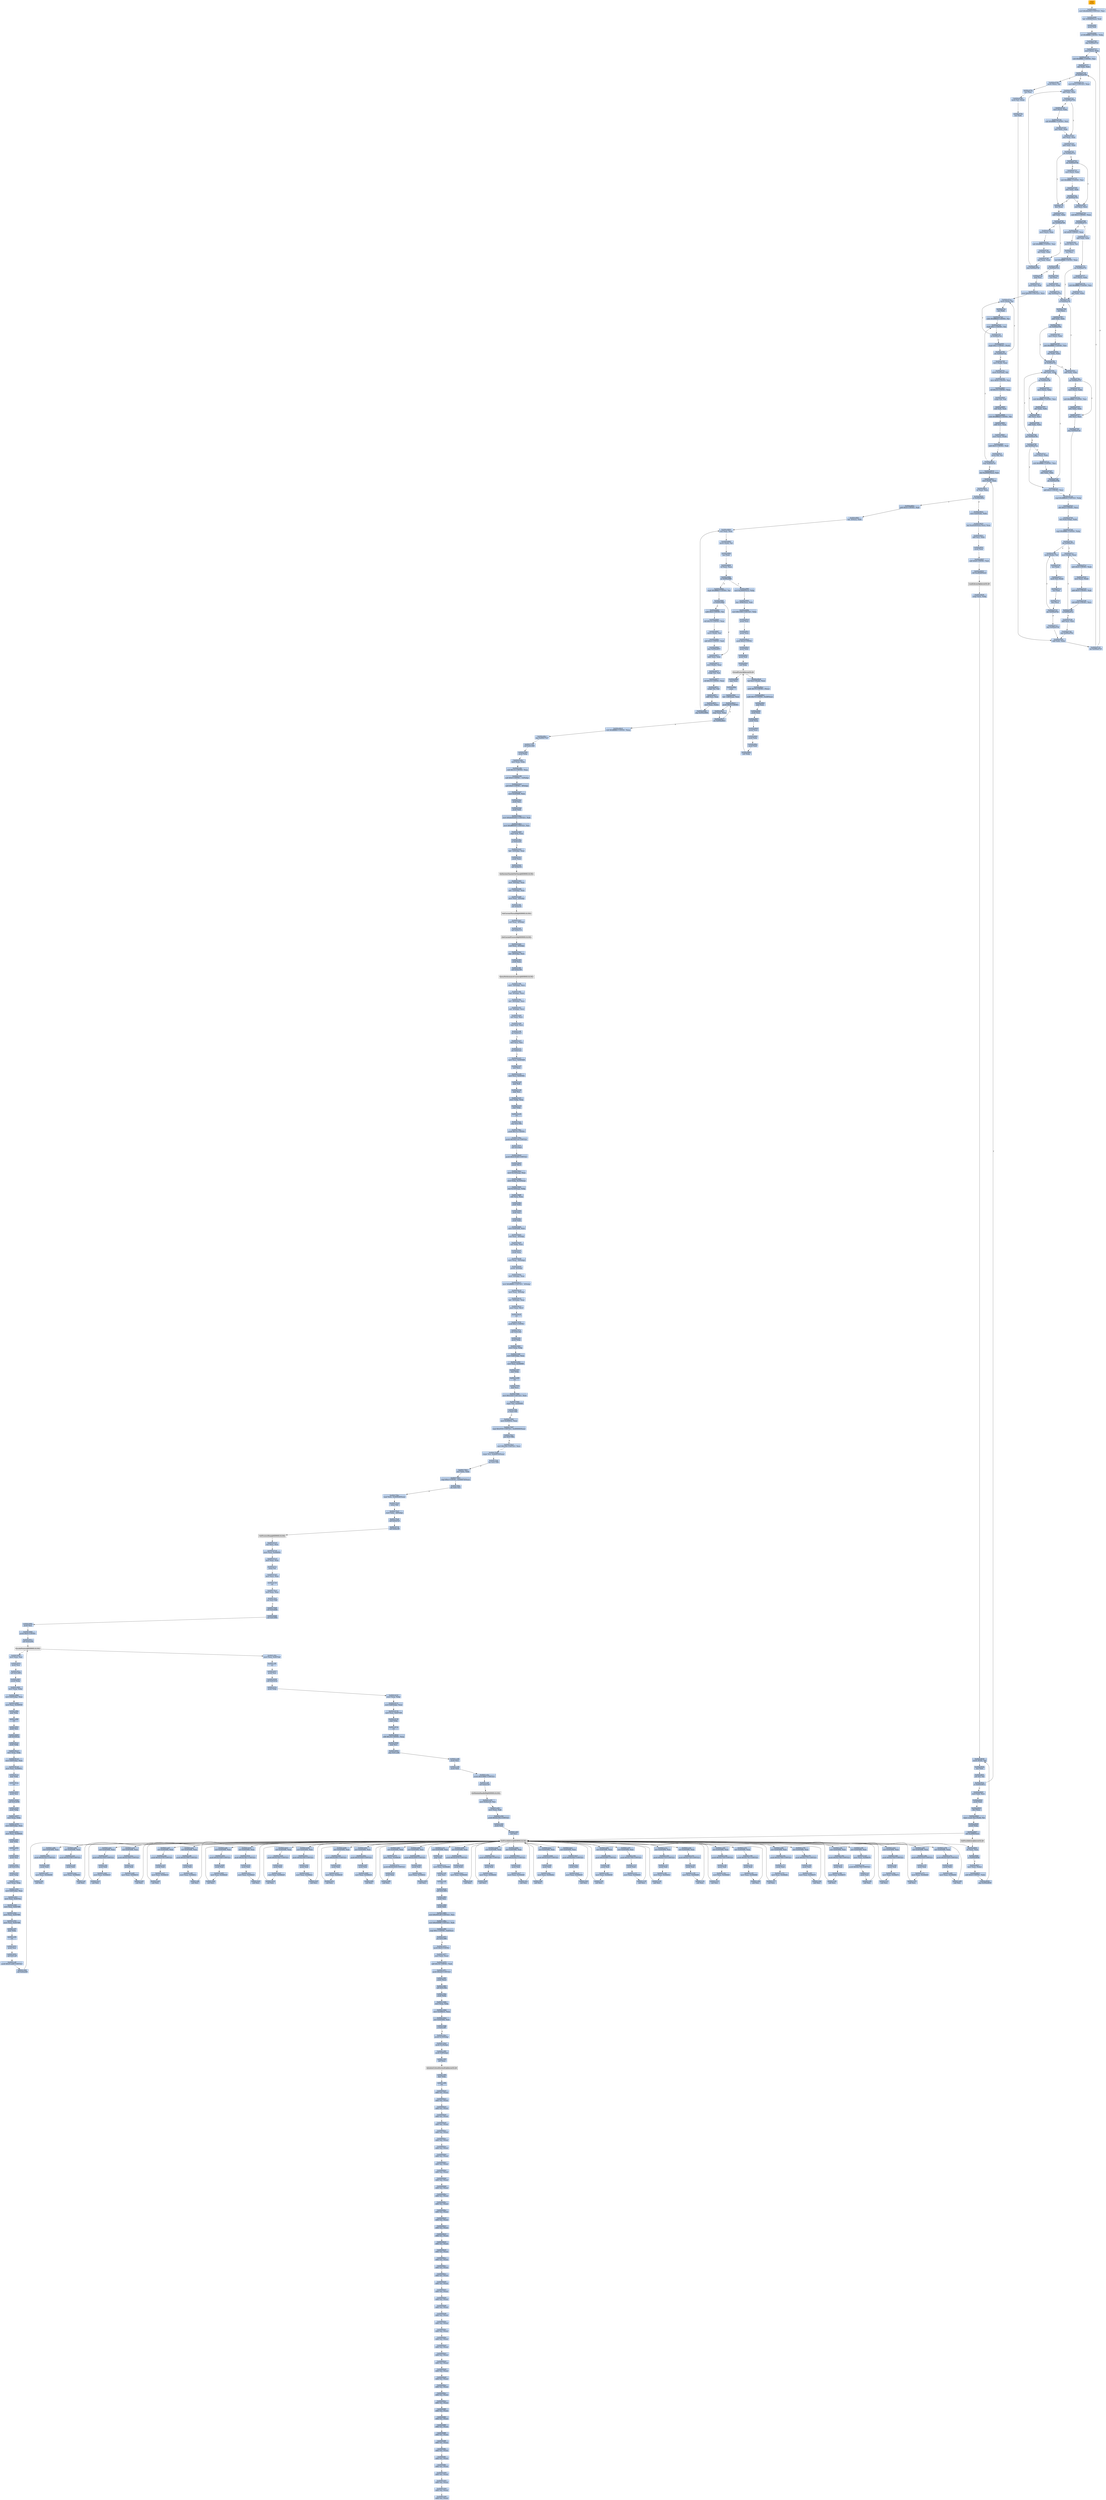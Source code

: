 digraph G {
node[shape=rectangle,style=filled,fillcolor=lightsteelblue,color=lightsteelblue]
bgcolor="transparent"
a0x004a46f0pusha_[label="start\npusha ",fillcolor="orange",color="lightgrey"];
a0x004a46f1movl_0x46a000UINT32_esi[label="0x004a46f1\nmovl $0x46a000<UINT32>, %esi"];
a0x004a46f6leal__430080esi__edi[label="0x004a46f6\nleal -430080(%esi), %edi"];
a0x004a46fcpushl_edi[label="0x004a46fc\npushl %edi"];
a0x004a46fdorl_0xffffffffUINT8_ebp[label="0x004a46fd\norl $0xffffffff<UINT8>, %ebp"];
a0x004a4700jmp_0x004a4712[label="0x004a4700\njmp 0x004a4712"];
a0x004a4712movl_esi__ebx[label="0x004a4712\nmovl (%esi), %ebx"];
a0x004a4714subl_0xfffffffcUINT8_esi[label="0x004a4714\nsubl $0xfffffffc<UINT8>, %esi"];
a0x004a4717adcl_ebx_ebx[label="0x004a4717\nadcl %ebx, %ebx"];
a0x004a4719jb_0x004a4708[label="0x004a4719\njb 0x004a4708"];
a0x004a4708movb_esi__al[label="0x004a4708\nmovb (%esi), %al"];
a0x004a470aincl_esi[label="0x004a470a\nincl %esi"];
a0x004a470bmovb_al_edi_[label="0x004a470b\nmovb %al, (%edi)"];
a0x004a470dincl_edi[label="0x004a470d\nincl %edi"];
a0x004a470eaddl_ebx_ebx[label="0x004a470e\naddl %ebx, %ebx"];
a0x004a4710jne_0x004a4719[label="0x004a4710\njne 0x004a4719"];
a0x004a471bmovl_0x1UINT32_eax[label="0x004a471b\nmovl $0x1<UINT32>, %eax"];
a0x004a4720addl_ebx_ebx[label="0x004a4720\naddl %ebx, %ebx"];
a0x004a4722jne_0x004a472b[label="0x004a4722\njne 0x004a472b"];
a0x004a472badcl_eax_eax[label="0x004a472b\nadcl %eax, %eax"];
a0x004a472daddl_ebx_ebx[label="0x004a472d\naddl %ebx, %ebx"];
a0x004a472fjae_0x004a473c[label="0x004a472f\njae 0x004a473c"];
a0x004a4731jne_0x004a475b[label="0x004a4731\njne 0x004a475b"];
a0x004a475bxorl_ecx_ecx[label="0x004a475b\nxorl %ecx, %ecx"];
a0x004a475dsubl_0x3UINT8_eax[label="0x004a475d\nsubl $0x3<UINT8>, %eax"];
a0x004a4760jb_0x004a4773[label="0x004a4760\njb 0x004a4773"];
a0x004a4773addl_ebx_ebx[label="0x004a4773\naddl %ebx, %ebx"];
a0x004a4775jne_0x004a477e[label="0x004a4775\njne 0x004a477e"];
a0x004a477ejb_0x004a474c[label="0x004a477e\njb 0x004a474c"];
a0x004a474caddl_ebx_ebx[label="0x004a474c\naddl %ebx, %ebx"];
a0x004a474ejne_0x004a4757[label="0x004a474e\njne 0x004a4757"];
a0x004a4757adcl_ecx_ecx[label="0x004a4757\nadcl %ecx, %ecx"];
a0x004a4759jmp_0x004a47ad[label="0x004a4759\njmp 0x004a47ad"];
a0x004a47adcmpl_0xfffffb00UINT32_ebp[label="0x004a47ad\ncmpl $0xfffffb00<UINT32>, %ebp"];
a0x004a47b3adcl_0x2UINT8_ecx[label="0x004a47b3\nadcl $0x2<UINT8>, %ecx"];
a0x004a47b6leal_ediebp__edx[label="0x004a47b6\nleal (%edi,%ebp), %edx"];
a0x004a47b9cmpl_0xfffffffcUINT8_ebp[label="0x004a47b9\ncmpl $0xfffffffc<UINT8>, %ebp"];
a0x004a47bcjbe_0x004a47cc[label="0x004a47bc\njbe 0x004a47cc"];
a0x004a47bemovb_edx__al[label="0x004a47be\nmovb (%edx), %al"];
a0x004a47c0incl_edx[label="0x004a47c0\nincl %edx"];
a0x004a47c1movb_al_edi_[label="0x004a47c1\nmovb %al, (%edi)"];
a0x004a47c3incl_edi[label="0x004a47c3\nincl %edi"];
a0x004a47c4decl_ecx[label="0x004a47c4\ndecl %ecx"];
a0x004a47c5jne_0x004a47be[label="0x004a47c5\njne 0x004a47be"];
a0x004a47c7jmp_0x004a470e[label="0x004a47c7\njmp 0x004a470e"];
a0x004a4762shll_0x8UINT8_eax[label="0x004a4762\nshll $0x8<UINT8>, %eax"];
a0x004a4765movb_esi__al[label="0x004a4765\nmovb (%esi), %al"];
a0x004a4767incl_esi[label="0x004a4767\nincl %esi"];
a0x004a4768xorl_0xffffffffUINT8_eax[label="0x004a4768\nxorl $0xffffffff<UINT8>, %eax"];
a0x004a476bje_0x004a47e2[label="0x004a476b\nje 0x004a47e2"];
a0x004a476dsarl_eax[label="0x004a476d\nsarl %eax"];
a0x004a476fmovl_eax_ebp[label="0x004a476f\nmovl %eax, %ebp"];
a0x004a4771jmp_0x004a477e[label="0x004a4771\njmp 0x004a477e"];
a0x004a4780incl_ecx[label="0x004a4780\nincl %ecx"];
a0x004a4781addl_ebx_ebx[label="0x004a4781\naddl %ebx, %ebx"];
a0x004a4783jne_0x004a478c[label="0x004a4783\njne 0x004a478c"];
a0x004a478cjb_0x004a474c[label="0x004a478c\njb 0x004a474c"];
a0x004a47ccmovl_edx__eax[label="0x004a47cc\nmovl (%edx), %eax"];
a0x004a47ceaddl_0x4UINT8_edx[label="0x004a47ce\naddl $0x4<UINT8>, %edx"];
a0x004a47d1movl_eax_edi_[label="0x004a47d1\nmovl %eax, (%edi)"];
a0x004a47d3addl_0x4UINT8_edi[label="0x004a47d3\naddl $0x4<UINT8>, %edi"];
a0x004a47d6subl_0x4UINT8_ecx[label="0x004a47d6\nsubl $0x4<UINT8>, %ecx"];
a0x004a47d9ja_0x004a47cc[label="0x004a47d9\nja 0x004a47cc"];
a0x004a47dbaddl_ecx_edi[label="0x004a47db\naddl %ecx, %edi"];
a0x004a47ddjmp_0x004a470e[label="0x004a47dd\njmp 0x004a470e"];
a0x004a478eaddl_ebx_ebx[label="0x004a478e\naddl %ebx, %ebx"];
a0x004a4790jne_0x004a4799[label="0x004a4790\njne 0x004a4799"];
a0x004a4799adcl_ecx_ecx[label="0x004a4799\nadcl %ecx, %ecx"];
a0x004a479baddl_ebx_ebx[label="0x004a479b\naddl %ebx, %ebx"];
a0x004a479djae_0x004a478e[label="0x004a479d\njae 0x004a478e"];
a0x004a479fjne_0x004a47aa[label="0x004a479f\njne 0x004a47aa"];
a0x004a47a1movl_esi__ebx[label="0x004a47a1\nmovl (%esi), %ebx"];
a0x004a47a3subl_0xfffffffcUINT8_esi[label="0x004a47a3\nsubl $0xfffffffc<UINT8>, %esi"];
a0x004a47a6adcl_ebx_ebx[label="0x004a47a6\nadcl %ebx, %ebx"];
a0x004a47a8jae_0x004a478e[label="0x004a47a8\njae 0x004a478e"];
a0x004a47aaaddl_0x2UINT8_ecx[label="0x004a47aa\naddl $0x2<UINT8>, %ecx"];
a0x004a4724movl_esi__ebx[label="0x004a4724\nmovl (%esi), %ebx"];
a0x004a4726subl_0xfffffffcUINT8_esi[label="0x004a4726\nsubl $0xfffffffc<UINT8>, %esi"];
a0x004a4729adcl_ebx_ebx[label="0x004a4729\nadcl %ebx, %ebx"];
a0x004a4750movl_esi__ebx[label="0x004a4750\nmovl (%esi), %ebx"];
a0x004a4752subl_0xfffffffcUINT8_esi[label="0x004a4752\nsubl $0xfffffffc<UINT8>, %esi"];
a0x004a4755adcl_ebx_ebx[label="0x004a4755\nadcl %ebx, %ebx"];
a0x004a4733movl_esi__ebx[label="0x004a4733\nmovl (%esi), %ebx"];
a0x004a4735subl_0xfffffffcUINT8_esi[label="0x004a4735\nsubl $0xfffffffc<UINT8>, %esi"];
a0x004a4738adcl_ebx_ebx[label="0x004a4738\nadcl %ebx, %ebx"];
a0x004a473ajb_0x004a475b[label="0x004a473a\njb 0x004a475b"];
a0x004a473cdecl_eax[label="0x004a473c\ndecl %eax"];
a0x004a473daddl_ebx_ebx[label="0x004a473d\naddl %ebx, %ebx"];
a0x004a473fjne_0x004a4748[label="0x004a473f\njne 0x004a4748"];
a0x004a4748adcl_eax_eax[label="0x004a4748\nadcl %eax, %eax"];
a0x004a474ajmp_0x004a4720[label="0x004a474a\njmp 0x004a4720"];
a0x004a4785movl_esi__ebx[label="0x004a4785\nmovl (%esi), %ebx"];
a0x004a4787subl_0xfffffffcUINT8_esi[label="0x004a4787\nsubl $0xfffffffc<UINT8>, %esi"];
a0x004a478aadcl_ebx_ebx[label="0x004a478a\nadcl %ebx, %ebx"];
a0x004a4741movl_esi__ebx[label="0x004a4741\nmovl (%esi), %ebx"];
a0x004a4743subl_0xfffffffcUINT8_esi[label="0x004a4743\nsubl $0xfffffffc<UINT8>, %esi"];
a0x004a4746adcl_ebx_ebx[label="0x004a4746\nadcl %ebx, %ebx"];
a0x004a4792movl_esi__ebx[label="0x004a4792\nmovl (%esi), %ebx"];
a0x004a4794subl_0xfffffffcUINT8_esi[label="0x004a4794\nsubl $0xfffffffc<UINT8>, %esi"];
a0x004a4797adcl_ebx_ebx[label="0x004a4797\nadcl %ebx, %ebx"];
a0x004a4777movl_esi__ebx[label="0x004a4777\nmovl (%esi), %ebx"];
a0x004a4779subl_0xfffffffcUINT8_esi[label="0x004a4779\nsubl $0xfffffffc<UINT8>, %esi"];
a0x004a477cadcl_ebx_ebx[label="0x004a477c\nadcl %ebx, %ebx"];
a0x004a47e2popl_esi[label="0x004a47e2\npopl %esi"];
a0x004a47e3movl_esi_edi[label="0x004a47e3\nmovl %esi, %edi"];
a0x004a47e5movl_0xf59UINT32_ecx[label="0x004a47e5\nmovl $0xf59<UINT32>, %ecx"];
a0x004a47eamovb_edi__al[label="0x004a47ea\nmovb (%edi), %al"];
a0x004a47ecincl_edi[label="0x004a47ec\nincl %edi"];
a0x004a47edsubb_0xffffffe8UINT8_al[label="0x004a47ed\nsubb $0xffffffe8<UINT8>, %al"];
a0x004a47efcmpb_0x1UINT8_al[label="0x004a47ef\ncmpb $0x1<UINT8>, %al"];
a0x004a47f1ja_0x004a47ea[label="0x004a47f1\nja 0x004a47ea"];
a0x004a47f3cmpb_0xcUINT8_edi_[label="0x004a47f3\ncmpb $0xc<UINT8>, (%edi)"];
a0x004a47f6jne_0x004a47ea[label="0x004a47f6\njne 0x004a47ea"];
a0x004a47f8movl_edi__eax[label="0x004a47f8\nmovl (%edi), %eax"];
a0x004a47famovb_0x4edi__bl[label="0x004a47fa\nmovb 0x4(%edi), %bl"];
a0x004a47fdshrw_0x8UINT8_ax[label="0x004a47fd\nshrw $0x8<UINT8>, %ax"];
a0x004a4801roll_0x10UINT8_eax[label="0x004a4801\nroll $0x10<UINT8>, %eax"];
a0x004a4804xchgb_al_ah[label="0x004a4804\nxchgb %al, %ah"];
a0x004a4806subl_edi_eax[label="0x004a4806\nsubl %edi, %eax"];
a0x004a4808subb_0xffffffe8UINT8_bl[label="0x004a4808\nsubb $0xffffffe8<UINT8>, %bl"];
a0x004a480baddl_esi_eax[label="0x004a480b\naddl %esi, %eax"];
a0x004a480dmovl_eax_edi_[label="0x004a480d\nmovl %eax, (%edi)"];
a0x004a480faddl_0x5UINT8_edi[label="0x004a480f\naddl $0x5<UINT8>, %edi"];
a0x004a4812movb_bl_al[label="0x004a4812\nmovb %bl, %al"];
a0x004a4814loop_0x004a47ef[label="0x004a4814\nloop 0x004a47ef"];
a0x004a4816leal_0xa0000esi__edi[label="0x004a4816\nleal 0xa0000(%esi), %edi"];
a0x004a481cmovl_edi__eax[label="0x004a481c\nmovl (%edi), %eax"];
a0x004a481eorl_eax_eax[label="0x004a481e\norl %eax, %eax"];
a0x004a4820je_0x004a485e[label="0x004a4820\nje 0x004a485e"];
a0x004a4822movl_0x4edi__ebx[label="0x004a4822\nmovl 0x4(%edi), %ebx"];
a0x004a4825leal_0xa45e0eaxesi__eax[label="0x004a4825\nleal 0xa45e0(%eax,%esi), %eax"];
a0x004a482caddl_esi_ebx[label="0x004a482c\naddl %esi, %ebx"];
a0x004a482epushl_eax[label="0x004a482e\npushl %eax"];
a0x004a482faddl_0x8UINT8_edi[label="0x004a482f\naddl $0x8<UINT8>, %edi"];
a0x004a4832call_0xa46e8esi_[label="0x004a4832\ncall 0xa46e8(%esi)"];
LoadLibraryA_kernel32_dll[label="LoadLibraryA@kernel32.dll",fillcolor="lightgrey",color="lightgrey"];
a0x004a4838xchgl_eax_ebp[label="0x004a4838\nxchgl %eax, %ebp"];
a0x004a4839movb_edi__al[label="0x004a4839\nmovb (%edi), %al"];
a0x004a483bincl_edi[label="0x004a483b\nincl %edi"];
a0x004a483corb_al_al[label="0x004a483c\norb %al, %al"];
a0x004a483eje_0x004a481c[label="0x004a483e\nje 0x004a481c"];
a0x004a4840movl_edi_ecx[label="0x004a4840\nmovl %edi, %ecx"];
a0x004a4842pushl_edi[label="0x004a4842\npushl %edi"];
a0x004a4843decl_eax[label="0x004a4843\ndecl %eax"];
a0x004a4844repnz_scasb_es_edi__al[label="0x004a4844\nrepnz scasb %es:(%edi), %al"];
a0x004a4846pushl_ebp[label="0x004a4846\npushl %ebp"];
a0x004a4847call_0xa46f0esi_[label="0x004a4847\ncall 0xa46f0(%esi)"];
GetProcAddress_kernel32_dll[label="GetProcAddress@kernel32.dll",fillcolor="lightgrey",color="lightgrey"];
a0x004a484dorl_eax_eax[label="0x004a484d\norl %eax, %eax"];
a0x004a484fje_0x004a4858[label="0x004a484f\nje 0x004a4858"];
a0x004a4851movl_eax_ebx_[label="0x004a4851\nmovl %eax, (%ebx)"];
a0x004a4853addl_0x4UINT8_ebx[label="0x004a4853\naddl $0x4<UINT8>, %ebx"];
a0x004a4856jmp_0x004a4839[label="0x004a4856\njmp 0x004a4839"];
GetProcAddress_KERNEL32_DLL[label="GetProcAddress@KERNEL32.DLL",fillcolor="lightgrey",color="lightgrey"];
a0x004a485eaddl_0x4UINT8_edi[label="0x004a485e\naddl $0x4<UINT8>, %edi"];
a0x004a4861leal__4esi__ebx[label="0x004a4861\nleal -4(%esi), %ebx"];
a0x004a4864xorl_eax_eax[label="0x004a4864\nxorl %eax, %eax"];
a0x004a4866movb_edi__al[label="0x004a4866\nmovb (%edi), %al"];
a0x004a4868incl_edi[label="0x004a4868\nincl %edi"];
a0x004a4869orl_eax_eax[label="0x004a4869\norl %eax, %eax"];
a0x004a486bje_0x004a488f[label="0x004a486b\nje 0x004a488f"];
a0x004a486dcmpb_0xffffffefUINT8_al[label="0x004a486d\ncmpb $0xffffffef<UINT8>, %al"];
a0x004a486fja_0x004a4882[label="0x004a486f\nja 0x004a4882"];
a0x004a4871addl_eax_ebx[label="0x004a4871\naddl %eax, %ebx"];
a0x004a4873movl_ebx__eax[label="0x004a4873\nmovl (%ebx), %eax"];
a0x004a4875xchgb_al_ah[label="0x004a4875\nxchgb %al, %ah"];
a0x004a4877roll_0x10UINT8_eax[label="0x004a4877\nroll $0x10<UINT8>, %eax"];
a0x004a487axchgb_al_ah[label="0x004a487a\nxchgb %al, %ah"];
a0x004a487caddl_esi_eax[label="0x004a487c\naddl %esi, %eax"];
a0x004a487emovl_eax_ebx_[label="0x004a487e\nmovl %eax, (%ebx)"];
a0x004a4880jmp_0x004a4864[label="0x004a4880\njmp 0x004a4864"];
a0x004a4882andb_0xfUINT8_al[label="0x004a4882\nandb $0xf<UINT8>, %al"];
a0x004a4884shll_0x10UINT8_eax[label="0x004a4884\nshll $0x10<UINT8>, %eax"];
a0x004a4887movw_edi__ax[label="0x004a4887\nmovw (%edi), %ax"];
a0x004a488aaddl_0x2UINT8_edi[label="0x004a488a\naddl $0x2<UINT8>, %edi"];
a0x004a488djmp_0x004a4871[label="0x004a488d\njmp 0x004a4871"];
a0x004a488fmovl_0xa46f4esi__ebp[label="0x004a488f\nmovl 0xa46f4(%esi), %ebp"];
a0x004a4895leal__4096esi__edi[label="0x004a4895\nleal -4096(%esi), %edi"];
a0x004a489bmovl_0x1000UINT32_ebx[label="0x004a489b\nmovl $0x1000<UINT32>, %ebx"];
a0x004a48a0pushl_eax[label="0x004a48a0\npushl %eax"];
a0x004a48a1pushl_esp[label="0x004a48a1\npushl %esp"];
a0x004a48a2pushl_0x4UINT8[label="0x004a48a2\npushl $0x4<UINT8>"];
a0x004a48a4pushl_ebx[label="0x004a48a4\npushl %ebx"];
a0x004a48a5pushl_edi[label="0x004a48a5\npushl %edi"];
a0x004a48a6call_ebp[label="0x004a48a6\ncall %ebp"];
VirtualProtect_kernel32_dll[label="VirtualProtect@kernel32.dll",fillcolor="lightgrey",color="lightgrey"];
a0x004a48a8leal_0x217edi__eax[label="0x004a48a8\nleal 0x217(%edi), %eax"];
a0x004a48aeandb_0x7fUINT8_eax_[label="0x004a48ae\nandb $0x7f<UINT8>, (%eax)"];
a0x004a48b1andb_0x7fUINT8_0x28eax_[label="0x004a48b1\nandb $0x7f<UINT8>, 0x28(%eax)"];
a0x004a48b5popl_eax[label="0x004a48b5\npopl %eax"];
a0x004a48b6pushl_eax[label="0x004a48b6\npushl %eax"];
a0x004a48b7pushl_esp[label="0x004a48b7\npushl %esp"];
a0x004a48b8pushl_eax[label="0x004a48b8\npushl %eax"];
a0x004a48b9pushl_ebx[label="0x004a48b9\npushl %ebx"];
a0x004a48bapushl_edi[label="0x004a48ba\npushl %edi"];
a0x004a48bbcall_ebp[label="0x004a48bb\ncall %ebp"];
a0x004a48bdpopl_eax[label="0x004a48bd\npopl %eax"];
a0x004a48bepopa_[label="0x004a48be\npopa "];
a0x004a48bfleal__128esp__eax[label="0x004a48bf\nleal -128(%esp), %eax"];
a0x004a48c3pushl_0x0UINT8[label="0x004a48c3\npushl $0x0<UINT8>"];
a0x004a48c5cmpl_eax_esp[label="0x004a48c5\ncmpl %eax, %esp"];
a0x004a48c7jne_0x004a48c3[label="0x004a48c7\njne 0x004a48c3"];
a0x004a48c9subl_0xffffff80UINT8_esp[label="0x004a48c9\nsubl $0xffffff80<UINT8>, %esp"];
a0x004a48ccjmp_0x004171e7[label="0x004a48cc\njmp 0x004171e7"];
a0x004171e7call_0x421d99[label="0x004171e7\ncall 0x421d99"];
a0x00421d99pushl_ebp[label="0x00421d99\npushl %ebp"];
a0x00421d9amovl_esp_ebp[label="0x00421d9a\nmovl %esp, %ebp"];
a0x00421d9csubl_0x14UINT8_esp[label="0x00421d9c\nsubl $0x14<UINT8>, %esp"];
a0x00421d9fandl_0x0UINT8__12ebp_[label="0x00421d9f\nandl $0x0<UINT8>, -12(%ebp)"];
a0x00421da3andl_0x0UINT8__8ebp_[label="0x00421da3\nandl $0x0<UINT8>, -8(%ebp)"];
a0x00421da7movl_0x445408_eax[label="0x00421da7\nmovl 0x445408, %eax"];
a0x00421dacpushl_esi[label="0x00421dac\npushl %esi"];
a0x00421dadpushl_edi[label="0x00421dad\npushl %edi"];
a0x00421daemovl_0xbb40e64eUINT32_edi[label="0x00421dae\nmovl $0xbb40e64e<UINT32>, %edi"];
a0x00421db3movl_0xffff0000UINT32_esi[label="0x00421db3\nmovl $0xffff0000<UINT32>, %esi"];
a0x00421db8cmpl_edi_eax[label="0x00421db8\ncmpl %edi, %eax"];
a0x00421dbaje_0x421dc9[label="0x00421dba\nje 0x421dc9"];
a0x00421dc9leal__12ebp__eax[label="0x00421dc9\nleal -12(%ebp), %eax"];
a0x00421dccpushl_eax[label="0x00421dcc\npushl %eax"];
a0x00421dcdcall_0x42a15c[label="0x00421dcd\ncall 0x42a15c"];
GetSystemTimeAsFileTime_KERNEL32_DLL[label="GetSystemTimeAsFileTime@KERNEL32.DLL",fillcolor="lightgrey",color="lightgrey"];
a0x00421dd3movl__8ebp__eax[label="0x00421dd3\nmovl -8(%ebp), %eax"];
a0x00421dd6xorl__12ebp__eax[label="0x00421dd6\nxorl -12(%ebp), %eax"];
a0x00421dd9movl_eax__4ebp_[label="0x00421dd9\nmovl %eax, -4(%ebp)"];
a0x00421ddccall_0x42a1fc[label="0x00421ddc\ncall 0x42a1fc"];
GetCurrentThreadId_KERNEL32_DLL[label="GetCurrentThreadId@KERNEL32.DLL",fillcolor="lightgrey",color="lightgrey"];
a0x00421de2xorl_eax__4ebp_[label="0x00421de2\nxorl %eax, -4(%ebp)"];
a0x00421de5call_0x42a114[label="0x00421de5\ncall 0x42a114"];
GetCurrentProcessId_KERNEL32_DLL[label="GetCurrentProcessId@KERNEL32.DLL",fillcolor="lightgrey",color="lightgrey"];
a0x00421debxorl_eax__4ebp_[label="0x00421deb\nxorl %eax, -4(%ebp)"];
a0x00421deeleal__20ebp__eax[label="0x00421dee\nleal -20(%ebp), %eax"];
a0x00421df1pushl_eax[label="0x00421df1\npushl %eax"];
a0x00421df2call_0x42a160[label="0x00421df2\ncall 0x42a160"];
QueryPerformanceCounter_KERNEL32_DLL[label="QueryPerformanceCounter@KERNEL32.DLL",fillcolor="lightgrey",color="lightgrey"];
a0x00421df8movl__16ebp__ecx[label="0x00421df8\nmovl -16(%ebp), %ecx"];
a0x00421dfbleal__4ebp__eax[label="0x00421dfb\nleal -4(%ebp), %eax"];
a0x00421dfexorl__20ebp__ecx[label="0x00421dfe\nxorl -20(%ebp), %ecx"];
a0x00421e01xorl__4ebp__ecx[label="0x00421e01\nxorl -4(%ebp), %ecx"];
a0x00421e04xorl_eax_ecx[label="0x00421e04\nxorl %eax, %ecx"];
a0x00421e06cmpl_edi_ecx[label="0x00421e06\ncmpl %edi, %ecx"];
a0x00421e08jne_0x421e11[label="0x00421e08\njne 0x421e11"];
a0x00421e11testl_ecx_esi[label="0x00421e11\ntestl %ecx, %esi"];
a0x00421e13jne_0x421e21[label="0x00421e13\njne 0x421e21"];
a0x00421e21movl_ecx_0x445408[label="0x00421e21\nmovl %ecx, 0x445408"];
a0x00421e27notl_ecx[label="0x00421e27\nnotl %ecx"];
a0x00421e29movl_ecx_0x44540c[label="0x00421e29\nmovl %ecx, 0x44540c"];
a0x00421e2fpopl_edi[label="0x00421e2f\npopl %edi"];
a0x00421e30popl_esi[label="0x00421e30\npopl %esi"];
a0x00421e31movl_ebp_esp[label="0x00421e31\nmovl %ebp, %esp"];
a0x00421e33popl_ebp[label="0x00421e33\npopl %ebp"];
a0x00421e34ret[label="0x00421e34\nret"];
a0x004171ecjmp_0x41706c[label="0x004171ec\njmp 0x41706c"];
a0x0041706cpushl_0x14UINT8[label="0x0041706c\npushl $0x14<UINT8>"];
a0x0041706epushl_0x442c18UINT32[label="0x0041706e\npushl $0x442c18<UINT32>"];
a0x00417073call_0x419de0[label="0x00417073\ncall 0x419de0"];
a0x00419de0pushl_0x419e40UINT32[label="0x00419de0\npushl $0x419e40<UINT32>"];
a0x00419de5pushl_fs_0[label="0x00419de5\npushl %fs:0"];
a0x00419decmovl_0x10esp__eax[label="0x00419dec\nmovl 0x10(%esp), %eax"];
a0x00419df0movl_ebp_0x10esp_[label="0x00419df0\nmovl %ebp, 0x10(%esp)"];
a0x00419df4leal_0x10esp__ebp[label="0x00419df4\nleal 0x10(%esp), %ebp"];
a0x00419df8subl_eax_esp[label="0x00419df8\nsubl %eax, %esp"];
a0x00419dfapushl_ebx[label="0x00419dfa\npushl %ebx"];
a0x00419dfbpushl_esi[label="0x00419dfb\npushl %esi"];
a0x00419dfcpushl_edi[label="0x00419dfc\npushl %edi"];
a0x00419dfdmovl_0x445408_eax[label="0x00419dfd\nmovl 0x445408, %eax"];
a0x00419e02xorl_eax__4ebp_[label="0x00419e02\nxorl %eax, -4(%ebp)"];
a0x00419e05xorl_ebp_eax[label="0x00419e05\nxorl %ebp, %eax"];
a0x00419e07pushl_eax[label="0x00419e07\npushl %eax"];
a0x00419e08movl_esp__24ebp_[label="0x00419e08\nmovl %esp, -24(%ebp)"];
a0x00419e0bpushl__8ebp_[label="0x00419e0b\npushl -8(%ebp)"];
a0x00419e0emovl__4ebp__eax[label="0x00419e0e\nmovl -4(%ebp), %eax"];
a0x00419e11movl_0xfffffffeUINT32__4ebp_[label="0x00419e11\nmovl $0xfffffffe<UINT32>, -4(%ebp)"];
a0x00419e18movl_eax__8ebp_[label="0x00419e18\nmovl %eax, -8(%ebp)"];
a0x00419e1bleal__16ebp__eax[label="0x00419e1b\nleal -16(%ebp), %eax"];
a0x00419e1emovl_eax_fs_0[label="0x00419e1e\nmovl %eax, %fs:0"];
a0x00419e24ret[label="0x00419e24\nret"];
a0x00417078pushl_0x1UINT8[label="0x00417078\npushl $0x1<UINT8>"];
a0x0041707acall_0x421d4c[label="0x0041707a\ncall 0x421d4c"];
a0x00421d4cpushl_ebp[label="0x00421d4c\npushl %ebp"];
a0x00421d4dmovl_esp_ebp[label="0x00421d4d\nmovl %esp, %ebp"];
a0x00421d4fmovl_0x8ebp__eax[label="0x00421d4f\nmovl 0x8(%ebp), %eax"];
a0x00421d52movl_eax_0x446960[label="0x00421d52\nmovl %eax, 0x446960"];
a0x00421d57popl_ebp[label="0x00421d57\npopl %ebp"];
a0x00421d58ret[label="0x00421d58\nret"];
a0x0041707fpopl_ecx[label="0x0041707f\npopl %ecx"];
a0x00417080movl_0x5a4dUINT32_eax[label="0x00417080\nmovl $0x5a4d<UINT32>, %eax"];
a0x00417085cmpw_ax_0x400000[label="0x00417085\ncmpw %ax, 0x400000"];
a0x0041708cje_0x417092[label="0x0041708c\nje 0x417092"];
a0x00417092movl_0x40003c_eax[label="0x00417092\nmovl 0x40003c, %eax"];
a0x00417097cmpl_0x4550UINT32_0x400000eax_[label="0x00417097\ncmpl $0x4550<UINT32>, 0x400000(%eax)"];
a0x004170a1jne_0x41708e[label="0x004170a1\njne 0x41708e"];
a0x004170a3movl_0x10bUINT32_ecx[label="0x004170a3\nmovl $0x10b<UINT32>, %ecx"];
a0x004170a8cmpw_cx_0x400018eax_[label="0x004170a8\ncmpw %cx, 0x400018(%eax)"];
a0x004170afjne_0x41708e[label="0x004170af\njne 0x41708e"];
a0x004170b1xorl_ebx_ebx[label="0x004170b1\nxorl %ebx, %ebx"];
a0x004170b3cmpl_0xeUINT8_0x400074eax_[label="0x004170b3\ncmpl $0xe<UINT8>, 0x400074(%eax)"];
a0x004170bajbe_0x4170c5[label="0x004170ba\njbe 0x4170c5"];
a0x004170bccmpl_ebx_0x4000e8eax_[label="0x004170bc\ncmpl %ebx, 0x4000e8(%eax)"];
a0x004170c2setne_bl[label="0x004170c2\nsetne %bl"];
a0x004170c5movl_ebx__28ebp_[label="0x004170c5\nmovl %ebx, -28(%ebp)"];
a0x004170c8call_0x41b7c0[label="0x004170c8\ncall 0x41b7c0"];
a0x0041b7c0call_0x42a1f8[label="0x0041b7c0\ncall 0x42a1f8"];
GetProcessHeap_KERNEL32_DLL[label="GetProcessHeap@KERNEL32.DLL",fillcolor="lightgrey",color="lightgrey"];
a0x0041b7c6xorl_ecx_ecx[label="0x0041b7c6\nxorl %ecx, %ecx"];
a0x0041b7c8movl_eax_0x446954[label="0x0041b7c8\nmovl %eax, 0x446954"];
a0x0041b7cdtestl_eax_eax[label="0x0041b7cd\ntestl %eax, %eax"];
a0x0041b7cfsetne_cl[label="0x0041b7cf\nsetne %cl"];
a0x0041b7d2movl_ecx_eax[label="0x0041b7d2\nmovl %ecx, %eax"];
a0x0041b7d4ret[label="0x0041b7d4\nret"];
a0x004170cdtestl_eax_eax[label="0x004170cd\ntestl %eax, %eax"];
a0x004170cfjne_0x4170d9[label="0x004170cf\njne 0x4170d9"];
a0x004170d9call_0x41b6db[label="0x004170d9\ncall 0x41b6db"];
a0x0041b6dbcall_0x41490e[label="0x0041b6db\ncall 0x41490e"];
a0x0041490epushl_esi[label="0x0041490e\npushl %esi"];
a0x0041490fpushl_0x0UINT8[label="0x0041490f\npushl $0x0<UINT8>"];
a0x00414911call_0x42a208[label="0x00414911\ncall 0x42a208"];
EncodePointer_KERNEL32_DLL[label="EncodePointer@KERNEL32.DLL",fillcolor="lightgrey",color="lightgrey"];
a0x00414917movl_eax_esi[label="0x00414917\nmovl %eax, %esi"];
a0x00414919pushl_esi[label="0x00414919\npushl %esi"];
a0x0041491acall_0x41a963[label="0x0041491a\ncall 0x41a963"];
a0x0041a963pushl_ebp[label="0x0041a963\npushl %ebp"];
a0x0041a964movl_esp_ebp[label="0x0041a964\nmovl %esp, %ebp"];
a0x0041a966movl_0x8ebp__eax[label="0x0041a966\nmovl 0x8(%ebp), %eax"];
a0x0041a969movl_eax_0x446930[label="0x0041a969\nmovl %eax, 0x446930"];
a0x0041a96epopl_ebp[label="0x0041a96e\npopl %ebp"];
a0x0041a96fret[label="0x0041a96f\nret"];
a0x0041491fpushl_esi[label="0x0041491f\npushl %esi"];
a0x00414920call_0x4181a2[label="0x00414920\ncall 0x4181a2"];
a0x004181a2pushl_ebp[label="0x004181a2\npushl %ebp"];
a0x004181a3movl_esp_ebp[label="0x004181a3\nmovl %esp, %ebp"];
a0x004181a5movl_0x8ebp__eax[label="0x004181a5\nmovl 0x8(%ebp), %eax"];
a0x004181a8movl_eax_0x44691c[label="0x004181a8\nmovl %eax, 0x44691c"];
a0x004181adpopl_ebp[label="0x004181ad\npopl %ebp"];
a0x004181aeret[label="0x004181ae\nret"];
a0x00414925pushl_esi[label="0x00414925\npushl %esi"];
a0x00414926call_0x41a036[label="0x00414926\ncall 0x41a036"];
a0x0041a036pushl_ebp[label="0x0041a036\npushl %ebp"];
a0x0041a037movl_esp_ebp[label="0x0041a037\nmovl %esp, %ebp"];
a0x0041a039movl_0x8ebp__eax[label="0x0041a039\nmovl 0x8(%ebp), %eax"];
a0x0041a03cmovl_eax_0x446924[label="0x0041a03c\nmovl %eax, 0x446924"];
a0x0041a041popl_ebp[label="0x0041a041\npopl %ebp"];
a0x0041a042ret[label="0x0041a042\nret"];
a0x0041492bpushl_esi[label="0x0041492b\npushl %esi"];
a0x0041492ccall_0x41cf1d[label="0x0041492c\ncall 0x41cf1d"];
a0x0041cf1dpushl_ebp[label="0x0041cf1d\npushl %ebp"];
a0x0041cf1emovl_esp_ebp[label="0x0041cf1e\nmovl %esp, %ebp"];
a0x0041cf20movl_0x8ebp__eax[label="0x0041cf20\nmovl 0x8(%ebp), %eax"];
a0x0041cf23movl_eax_0x4470ec[label="0x0041cf23\nmovl %eax, 0x4470ec"];
a0x0041cf28movl_eax_0x4470f0[label="0x0041cf28\nmovl %eax, 0x4470f0"];
a0x0041cf2dmovl_eax_0x4470f4[label="0x0041cf2d\nmovl %eax, 0x4470f4"];
a0x0041cf32movl_eax_0x4470f8[label="0x0041cf32\nmovl %eax, 0x4470f8"];
a0x0041cf37popl_ebp[label="0x0041cf37\npopl %ebp"];
a0x0041cf38ret[label="0x0041cf38\nret"];
a0x00414931pushl_esi[label="0x00414931\npushl %esi"];
a0x00414932call_0x41ceff[label="0x00414932\ncall 0x41ceff"];
a0x0041ceffpushl_0x41ceb8UINT32[label="0x0041ceff\npushl $0x41ceb8<UINT32>"];
a0x0041cf04call_0x42a208[label="0x0041cf04\ncall 0x42a208"];
a0x0041cf0amovl_eax_0x4470e8[label="0x0041cf0a\nmovl %eax, 0x4470e8"];
a0x0041cf0fret[label="0x0041cf0f\nret"];
a0x00414937pushl_esi[label="0x00414937\npushl %esi"];
a0x00414938call_0x41d12e[label="0x00414938\ncall 0x41d12e"];
a0x0041d12epushl_ebp[label="0x0041d12e\npushl %ebp"];
a0x0041d12fmovl_esp_ebp[label="0x0041d12f\nmovl %esp, %ebp"];
a0x0041d131movl_0x8ebp__eax[label="0x0041d131\nmovl 0x8(%ebp), %eax"];
a0x0041d134movl_eax_0x447100[label="0x0041d134\nmovl %eax, 0x447100"];
a0x0041d139popl_ebp[label="0x0041d139\npopl %ebp"];
a0x0041d13aret[label="0x0041d13a\nret"];
a0x0041493daddl_0x18UINT8_esp[label="0x0041493d\naddl $0x18<UINT8>, %esp"];
a0x00414940popl_esi[label="0x00414940\npopl %esi"];
a0x00414941jmp_0x41ca48[label="0x00414941\njmp 0x41ca48"];
a0x0041ca48pushl_esi[label="0x0041ca48\npushl %esi"];
a0x0041ca49pushl_edi[label="0x0041ca49\npushl %edi"];
a0x0041ca4apushl_0x4386fcUINT32[label="0x0041ca4a\npushl $0x4386fc<UINT32>"];
a0x0041ca4fcall_0x42a1b0[label="0x0041ca4f\ncall 0x42a1b0"];
GetModuleHandleW_KERNEL32_DLL[label="GetModuleHandleW@KERNEL32.DLL",fillcolor="lightgrey",color="lightgrey"];
a0x0041ca55movl_0x42a1a0_esi[label="0x0041ca55\nmovl 0x42a1a0, %esi"];
a0x0041ca5bmovl_eax_edi[label="0x0041ca5b\nmovl %eax, %edi"];
a0x0041ca5dpushl_0x42c50cUINT32[label="0x0041ca5d\npushl $0x42c50c<UINT32>"];
a0x0041ca62pushl_edi[label="0x0041ca62\npushl %edi"];
a0x0041ca63call_esi[label="0x0041ca63\ncall %esi"];
a0x0041ca65xorl_0x445408_eax[label="0x0041ca65\nxorl 0x445408, %eax"];
a0x0041ca6bpushl_0x42c518UINT32[label="0x0041ca6b\npushl $0x42c518<UINT32>"];
a0x0041ca70pushl_edi[label="0x0041ca70\npushl %edi"];
a0x0041ca71movl_eax_0x448d00[label="0x0041ca71\nmovl %eax, 0x448d00"];
a0x0041ca76call_esi[label="0x0041ca76\ncall %esi"];
a0x0041ca78xorl_0x445408_eax[label="0x0041ca78\nxorl 0x445408, %eax"];
a0x0041ca7epushl_0x42c520UINT32[label="0x0041ca7e\npushl $0x42c520<UINT32>"];
a0x0041ca83pushl_edi[label="0x0041ca83\npushl %edi"];
a0x0041ca84movl_eax_0x448d04[label="0x0041ca84\nmovl %eax, 0x448d04"];
a0x0041ca89call_esi[label="0x0041ca89\ncall %esi"];
a0x0041ca8bxorl_0x445408_eax[label="0x0041ca8b\nxorl 0x445408, %eax"];
a0x0041ca91pushl_0x42c52cUINT32[label="0x0041ca91\npushl $0x42c52c<UINT32>"];
a0x0041ca96pushl_edi[label="0x0041ca96\npushl %edi"];
a0x0041ca97movl_eax_0x448d08[label="0x0041ca97\nmovl %eax, 0x448d08"];
a0x0041ca9ccall_esi[label="0x0041ca9c\ncall %esi"];
a0x0041ca9exorl_0x445408_eax[label="0x0041ca9e\nxorl 0x445408, %eax"];
a0x0041caa4pushl_0x42c538UINT32[label="0x0041caa4\npushl $0x42c538<UINT32>"];
a0x0041caa9pushl_edi[label="0x0041caa9\npushl %edi"];
a0x0041caaamovl_eax_0x448d0c[label="0x0041caaa\nmovl %eax, 0x448d0c"];
a0x0041caafcall_esi[label="0x0041caaf\ncall %esi"];
a0x0041cab1xorl_0x445408_eax[label="0x0041cab1\nxorl 0x445408, %eax"];
a0x0041cab7pushl_0x42c554UINT32[label="0x0041cab7\npushl $0x42c554<UINT32>"];
a0x0041cabcpushl_edi[label="0x0041cabc\npushl %edi"];
a0x0041cabdmovl_eax_0x448d10[label="0x0041cabd\nmovl %eax, 0x448d10"];
a0x0041cac2call_esi[label="0x0041cac2\ncall %esi"];
a0x0041cac4xorl_0x445408_eax[label="0x0041cac4\nxorl 0x445408, %eax"];
a0x0041cacapushl_0x42c564UINT32[label="0x0041caca\npushl $0x42c564<UINT32>"];
a0x0041cacfpushl_edi[label="0x0041cacf\npushl %edi"];
a0x0041cad0movl_eax_0x448d14[label="0x0041cad0\nmovl %eax, 0x448d14"];
a0x0041cad5call_esi[label="0x0041cad5\ncall %esi"];
a0x0041cad7xorl_0x445408_eax[label="0x0041cad7\nxorl 0x445408, %eax"];
a0x0041caddpushl_0x42c578UINT32[label="0x0041cadd\npushl $0x42c578<UINT32>"];
a0x0041cae2pushl_edi[label="0x0041cae2\npushl %edi"];
a0x0041cae3movl_eax_0x448d18[label="0x0041cae3\nmovl %eax, 0x448d18"];
a0x0041cae8call_esi[label="0x0041cae8\ncall %esi"];
a0x0041caeaxorl_0x445408_eax[label="0x0041caea\nxorl 0x445408, %eax"];
a0x0041caf0pushl_0x42c590UINT32[label="0x0041caf0\npushl $0x42c590<UINT32>"];
a0x0041caf5pushl_edi[label="0x0041caf5\npushl %edi"];
a0x0041caf6movl_eax_0x448d1c[label="0x0041caf6\nmovl %eax, 0x448d1c"];
a0x0041cafbcall_esi[label="0x0041cafb\ncall %esi"];
a0x0041cafdxorl_0x445408_eax[label="0x0041cafd\nxorl 0x445408, %eax"];
a0x0041cb03pushl_0x42c5a8UINT32[label="0x0041cb03\npushl $0x42c5a8<UINT32>"];
a0x0041cb08pushl_edi[label="0x0041cb08\npushl %edi"];
a0x0041cb09movl_eax_0x448d20[label="0x0041cb09\nmovl %eax, 0x448d20"];
a0x0041cb0ecall_esi[label="0x0041cb0e\ncall %esi"];
a0x0041cb10xorl_0x445408_eax[label="0x0041cb10\nxorl 0x445408, %eax"];
a0x0041cb16pushl_0x42c5bcUINT32[label="0x0041cb16\npushl $0x42c5bc<UINT32>"];
a0x0041cb1bpushl_edi[label="0x0041cb1b\npushl %edi"];
a0x0041cb1cmovl_eax_0x448d24[label="0x0041cb1c\nmovl %eax, 0x448d24"];
a0x0041cb21call_esi[label="0x0041cb21\ncall %esi"];
a0x0041cb23xorl_0x445408_eax[label="0x0041cb23\nxorl 0x445408, %eax"];
a0x0041cb29pushl_0x42c5dcUINT32[label="0x0041cb29\npushl $0x42c5dc<UINT32>"];
a0x0041cb2epushl_edi[label="0x0041cb2e\npushl %edi"];
a0x0041cb2fmovl_eax_0x448d28[label="0x0041cb2f\nmovl %eax, 0x448d28"];
a0x0041cb34call_esi[label="0x0041cb34\ncall %esi"];
a0x0041cb36xorl_0x445408_eax[label="0x0041cb36\nxorl 0x445408, %eax"];
a0x0041cb3cpushl_0x42c5f4UINT32[label="0x0041cb3c\npushl $0x42c5f4<UINT32>"];
a0x0041cb41pushl_edi[label="0x0041cb41\npushl %edi"];
a0x0041cb42movl_eax_0x448d2c[label="0x0041cb42\nmovl %eax, 0x448d2c"];
a0x0041cb47call_esi[label="0x0041cb47\ncall %esi"];
a0x0041cb49xorl_0x445408_eax[label="0x0041cb49\nxorl 0x445408, %eax"];
a0x0041cb4fpushl_0x42c60cUINT32[label="0x0041cb4f\npushl $0x42c60c<UINT32>"];
a0x0041cb54pushl_edi[label="0x0041cb54\npushl %edi"];
a0x0041cb55movl_eax_0x448d30[label="0x0041cb55\nmovl %eax, 0x448d30"];
a0x0041cb5acall_esi[label="0x0041cb5a\ncall %esi"];
a0x0041cb5cxorl_0x445408_eax[label="0x0041cb5c\nxorl 0x445408, %eax"];
a0x0041cb62pushl_0x42c620UINT32[label="0x0041cb62\npushl $0x42c620<UINT32>"];
a0x0041cb67pushl_edi[label="0x0041cb67\npushl %edi"];
a0x0041cb68movl_eax_0x448d34[label="0x0041cb68\nmovl %eax, 0x448d34"];
a0x0041cb6dcall_esi[label="0x0041cb6d\ncall %esi"];
a0x0041cb6fxorl_0x445408_eax[label="0x0041cb6f\nxorl 0x445408, %eax"];
a0x0041cb75movl_eax_0x448d38[label="0x0041cb75\nmovl %eax, 0x448d38"];
a0x0041cb7apushl_0x42c634UINT32[label="0x0041cb7a\npushl $0x42c634<UINT32>"];
a0x0041cb7fpushl_edi[label="0x0041cb7f\npushl %edi"];
a0x0041cb80call_esi[label="0x0041cb80\ncall %esi"];
a0x0041cb82xorl_0x445408_eax[label="0x0041cb82\nxorl 0x445408, %eax"];
a0x0041cb88pushl_0x42c650UINT32[label="0x0041cb88\npushl $0x42c650<UINT32>"];
a0x0041cb8dpushl_edi[label="0x0041cb8d\npushl %edi"];
a0x0041cb8emovl_eax_0x448d3c[label="0x0041cb8e\nmovl %eax, 0x448d3c"];
a0x0041cb93call_esi[label="0x0041cb93\ncall %esi"];
a0x0041cb95xorl_0x445408_eax[label="0x0041cb95\nxorl 0x445408, %eax"];
a0x0041cb9bpushl_0x42c670UINT32[label="0x0041cb9b\npushl $0x42c670<UINT32>"];
a0x0041cba0pushl_edi[label="0x0041cba0\npushl %edi"];
a0x0041cba1movl_eax_0x448d40[label="0x0041cba1\nmovl %eax, 0x448d40"];
a0x0041cba6call_esi[label="0x0041cba6\ncall %esi"];
a0x0041cba8xorl_0x445408_eax[label="0x0041cba8\nxorl 0x445408, %eax"];
a0x0041cbaepushl_0x42c68cUINT32[label="0x0041cbae\npushl $0x42c68c<UINT32>"];
a0x0041cbb3pushl_edi[label="0x0041cbb3\npushl %edi"];
a0x0041cbb4movl_eax_0x448d44[label="0x0041cbb4\nmovl %eax, 0x448d44"];
a0x0041cbb9call_esi[label="0x0041cbb9\ncall %esi"];
a0x0041cbbbxorl_0x445408_eax[label="0x0041cbbb\nxorl 0x445408, %eax"];
a0x0041cbc1pushl_0x42c6acUINT32[label="0x0041cbc1\npushl $0x42c6ac<UINT32>"];
a0x0041cbc6pushl_edi[label="0x0041cbc6\npushl %edi"];
a0x0041cbc7movl_eax_0x448d48[label="0x0041cbc7\nmovl %eax, 0x448d48"];
a0x0041cbcccall_esi[label="0x0041cbcc\ncall %esi"];
a0x0041cbcexorl_0x445408_eax[label="0x0041cbce\nxorl 0x445408, %eax"];
a0x0041cbd4pushl_0x42c6c0UINT32[label="0x0041cbd4\npushl $0x42c6c0<UINT32>"];
a0x0041cbd9pushl_edi[label="0x0041cbd9\npushl %edi"];
a0x0041cbdamovl_eax_0x448d4c[label="0x0041cbda\nmovl %eax, 0x448d4c"];
a0x0041cbdfcall_esi[label="0x0041cbdf\ncall %esi"];
a0x0041cbe1xorl_0x445408_eax[label="0x0041cbe1\nxorl 0x445408, %eax"];
a0x0041cbe7pushl_0x42c6dcUINT32[label="0x0041cbe7\npushl $0x42c6dc<UINT32>"];
a0x0041cbecpushl_edi[label="0x0041cbec\npushl %edi"];
a0x0041cbedmovl_eax_0x448d50[label="0x0041cbed\nmovl %eax, 0x448d50"];
a0x0041cbf2call_esi[label="0x0041cbf2\ncall %esi"];
a0x0041cbf4xorl_0x445408_eax[label="0x0041cbf4\nxorl 0x445408, %eax"];
a0x0041cbfapushl_0x42c6f0UINT32[label="0x0041cbfa\npushl $0x42c6f0<UINT32>"];
a0x0041cbffpushl_edi[label="0x0041cbff\npushl %edi"];
a0x0041cc00movl_eax_0x448d58[label="0x0041cc00\nmovl %eax, 0x448d58"];
a0x0041cc05call_esi[label="0x0041cc05\ncall %esi"];
a0x0041cc07xorl_0x445408_eax[label="0x0041cc07\nxorl 0x445408, %eax"];
a0x0041cc0dpushl_0x42c700UINT32[label="0x0041cc0d\npushl $0x42c700<UINT32>"];
a0x0041cc12pushl_edi[label="0x0041cc12\npushl %edi"];
a0x0041cc13movl_eax_0x448d54[label="0x0041cc13\nmovl %eax, 0x448d54"];
a0x0041cc18call_esi[label="0x0041cc18\ncall %esi"];
a0x0041cc1axorl_0x445408_eax[label="0x0041cc1a\nxorl 0x445408, %eax"];
a0x0041cc20pushl_0x42c710UINT32[label="0x0041cc20\npushl $0x42c710<UINT32>"];
a0x0041cc25pushl_edi[label="0x0041cc25\npushl %edi"];
a0x0041cc26movl_eax_0x448d5c[label="0x0041cc26\nmovl %eax, 0x448d5c"];
a0x0041cc2bcall_esi[label="0x0041cc2b\ncall %esi"];
a0x0041cc2dxorl_0x445408_eax[label="0x0041cc2d\nxorl 0x445408, %eax"];
a0x0041cc33pushl_0x42c720UINT32[label="0x0041cc33\npushl $0x42c720<UINT32>"];
a0x0041cc38pushl_edi[label="0x0041cc38\npushl %edi"];
a0x0041cc39movl_eax_0x448d60[label="0x0041cc39\nmovl %eax, 0x448d60"];
a0x0041cc3ecall_esi[label="0x0041cc3e\ncall %esi"];
a0x0041cc40xorl_0x445408_eax[label="0x0041cc40\nxorl 0x445408, %eax"];
a0x0041cc46pushl_0x42c730UINT32[label="0x0041cc46\npushl $0x42c730<UINT32>"];
a0x0041cc4bpushl_edi[label="0x0041cc4b\npushl %edi"];
a0x0041cc4cmovl_eax_0x448d64[label="0x0041cc4c\nmovl %eax, 0x448d64"];
a0x0041cc51call_esi[label="0x0041cc51\ncall %esi"];
a0x0041cc53xorl_0x445408_eax[label="0x0041cc53\nxorl 0x445408, %eax"];
a0x0041cc59pushl_0x42c74cUINT32[label="0x0041cc59\npushl $0x42c74c<UINT32>"];
a0x0041cc5epushl_edi[label="0x0041cc5e\npushl %edi"];
a0x0041cc5fmovl_eax_0x448d68[label="0x0041cc5f\nmovl %eax, 0x448d68"];
a0x0041cc64call_esi[label="0x0041cc64\ncall %esi"];
a0x0041cc66xorl_0x445408_eax[label="0x0041cc66\nxorl 0x445408, %eax"];
a0x0041cc6cpushl_0x42c760UINT32[label="0x0041cc6c\npushl $0x42c760<UINT32>"];
a0x0041cc71pushl_edi[label="0x0041cc71\npushl %edi"];
a0x0041cc72movl_eax_0x448d6c[label="0x0041cc72\nmovl %eax, 0x448d6c"];
a0x0041cc77call_esi[label="0x0041cc77\ncall %esi"];
a0x0041cc79xorl_0x445408_eax[label="0x0041cc79\nxorl 0x445408, %eax"];
a0x0041cc7fpushl_0x42c770UINT32[label="0x0041cc7f\npushl $0x42c770<UINT32>"];
a0x0041cc84pushl_edi[label="0x0041cc84\npushl %edi"];
a0x0041cc85movl_eax_0x448d70[label="0x0041cc85\nmovl %eax, 0x448d70"];
a0x0041cc8acall_esi[label="0x0041cc8a\ncall %esi"];
a0x0041cc8cxorl_0x445408_eax[label="0x0041cc8c\nxorl 0x445408, %eax"];
a0x0041cc92pushl_0x42c784UINT32[label="0x0041cc92\npushl $0x42c784<UINT32>"];
a0x0041cc97pushl_edi[label="0x0041cc97\npushl %edi"];
a0x0041cc98movl_eax_0x448d74[label="0x0041cc98\nmovl %eax, 0x448d74"];
a0x0041cc9dcall_esi[label="0x0041cc9d\ncall %esi"];
a0x0041cc9fxorl_0x445408_eax[label="0x0041cc9f\nxorl 0x445408, %eax"];
a0x0041cca5movl_eax_0x448d78[label="0x0041cca5\nmovl %eax, 0x448d78"];
a0x0041ccaapushl_0x42c794UINT32[label="0x0041ccaa\npushl $0x42c794<UINT32>"];
a0x0041ccafpushl_edi[label="0x0041ccaf\npushl %edi"];
a0x0041ccb0call_esi[label="0x0041ccb0\ncall %esi"];
a0x0041ccb2xorl_0x445408_eax[label="0x0041ccb2\nxorl 0x445408, %eax"];
a0x0041ccb8pushl_0x42c7b4UINT32[label="0x0041ccb8\npushl $0x42c7b4<UINT32>"];
a0x0041ccbdpushl_edi[label="0x0041ccbd\npushl %edi"];
a0x0041ccbemovl_eax_0x448d7c[label="0x0041ccbe\nmovl %eax, 0x448d7c"];
a0x0041ccc3call_esi[label="0x0041ccc3\ncall %esi"];
a0x0041ccc5xorl_0x445408_eax[label="0x0041ccc5\nxorl 0x445408, %eax"];
a0x0041cccbpopl_edi[label="0x0041cccb\npopl %edi"];
a0x0041ccccmovl_eax_0x448d80[label="0x0041cccc\nmovl %eax, 0x448d80"];
a0x0041ccd1popl_esi[label="0x0041ccd1\npopl %esi"];
a0x0041ccd2ret[label="0x0041ccd2\nret"];
a0x0041b6e0call_0x41c863[label="0x0041b6e0\ncall 0x41c863"];
a0x0041c863pushl_esi[label="0x0041c863\npushl %esi"];
a0x0041c864pushl_edi[label="0x0041c864\npushl %edi"];
a0x0041c865movl_0x445cd0UINT32_esi[label="0x0041c865\nmovl $0x445cd0<UINT32>, %esi"];
a0x0041c86amovl_0x446f98UINT32_edi[label="0x0041c86a\nmovl $0x446f98<UINT32>, %edi"];
a0x0041c86fcmpl_0x1UINT8_0x4esi_[label="0x0041c86f\ncmpl $0x1<UINT8>, 0x4(%esi)"];
a0x0041c873jne_0x41c88b[label="0x0041c873\njne 0x41c88b"];
a0x0041c875pushl_0x0UINT8[label="0x0041c875\npushl $0x0<UINT8>"];
a0x0041c877movl_edi_esi_[label="0x0041c877\nmovl %edi, (%esi)"];
a0x0041c879addl_0x18UINT8_edi[label="0x0041c879\naddl $0x18<UINT8>, %edi"];
a0x0041c87cpushl_0xfa0UINT32[label="0x0041c87c\npushl $0xfa0<UINT32>"];
a0x0041c881pushl_esi_[label="0x0041c881\npushl (%esi)"];
a0x0041c883call_0x41c9da[label="0x0041c883\ncall 0x41c9da"];
a0x0041c9dapushl_ebp[label="0x0041c9da\npushl %ebp"];
a0x0041c9dbmovl_esp_ebp[label="0x0041c9db\nmovl %esp, %ebp"];
a0x0041c9ddmovl_0x448d10_eax[label="0x0041c9dd\nmovl 0x448d10, %eax"];
a0x0041c9e2xorl_0x445408_eax[label="0x0041c9e2\nxorl 0x445408, %eax"];
a0x0041c9e8je_0x41c9f7[label="0x0041c9e8\nje 0x41c9f7"];
a0x0041c9eapushl_0x10ebp_[label="0x0041c9ea\npushl 0x10(%ebp)"];
a0x0041c9edpushl_0xcebp_[label="0x0041c9ed\npushl 0xc(%ebp)"];
a0x0041c9f0pushl_0x8ebp_[label="0x0041c9f0\npushl 0x8(%ebp)"];
a0x0041c9f3call_eax[label="0x0041c9f3\ncall %eax"];
InitializeCriticalSectionEx_kernel32_dll[label="InitializeCriticalSectionEx@kernel32.dll",fillcolor="lightgrey",color="lightgrey"];
a0x0041c9f5popl_ebp[label="0x0041c9f5\npopl %ebp"];
a0x0041c9f6ret[label="0x0041c9f6\nret"];
a0x00000fa0addb_al_eax_[label="0x00000fa0\naddb %al, (%eax)"];
a0x00000fa2addb_al_eax_[label="0x00000fa2\naddb %al, (%eax)"];
a0x00000fa4addb_al_eax_[label="0x00000fa4\naddb %al, (%eax)"];
a0x00000fa6addb_al_eax_[label="0x00000fa6\naddb %al, (%eax)"];
a0x00000fa8addb_al_eax_[label="0x00000fa8\naddb %al, (%eax)"];
a0x00000faaaddb_al_eax_[label="0x00000faa\naddb %al, (%eax)"];
a0x00000facaddb_al_eax_[label="0x00000fac\naddb %al, (%eax)"];
a0x00000faeaddb_al_eax_[label="0x00000fae\naddb %al, (%eax)"];
a0x00000fb0addb_al_eax_[label="0x00000fb0\naddb %al, (%eax)"];
a0x00000fb2addb_al_eax_[label="0x00000fb2\naddb %al, (%eax)"];
a0x00000fb4addb_al_eax_[label="0x00000fb4\naddb %al, (%eax)"];
a0x00000fb6addb_al_eax_[label="0x00000fb6\naddb %al, (%eax)"];
a0x00000fb8addb_al_eax_[label="0x00000fb8\naddb %al, (%eax)"];
a0x00000fbaaddb_al_eax_[label="0x00000fba\naddb %al, (%eax)"];
a0x00000fbcaddb_al_eax_[label="0x00000fbc\naddb %al, (%eax)"];
a0x00000fbeaddb_al_eax_[label="0x00000fbe\naddb %al, (%eax)"];
a0x00000fc0addb_al_eax_[label="0x00000fc0\naddb %al, (%eax)"];
a0x00000fc2addb_al_eax_[label="0x00000fc2\naddb %al, (%eax)"];
a0x00000fc4addb_al_eax_[label="0x00000fc4\naddb %al, (%eax)"];
a0x00000fc6addb_al_eax_[label="0x00000fc6\naddb %al, (%eax)"];
a0x00000fc8addb_al_eax_[label="0x00000fc8\naddb %al, (%eax)"];
a0x00000fcaaddb_al_eax_[label="0x00000fca\naddb %al, (%eax)"];
a0x00000fccaddb_al_eax_[label="0x00000fcc\naddb %al, (%eax)"];
a0x00000fceaddb_al_eax_[label="0x00000fce\naddb %al, (%eax)"];
a0x00000fd0addb_al_eax_[label="0x00000fd0\naddb %al, (%eax)"];
a0x00000fd2addb_al_eax_[label="0x00000fd2\naddb %al, (%eax)"];
a0x00000fd4addb_al_eax_[label="0x00000fd4\naddb %al, (%eax)"];
a0x00000fd6addb_al_eax_[label="0x00000fd6\naddb %al, (%eax)"];
a0x00000fd8addb_al_eax_[label="0x00000fd8\naddb %al, (%eax)"];
a0x00000fdaaddb_al_eax_[label="0x00000fda\naddb %al, (%eax)"];
a0x00000fdcaddb_al_eax_[label="0x00000fdc\naddb %al, (%eax)"];
a0x00000fdeaddb_al_eax_[label="0x00000fde\naddb %al, (%eax)"];
a0x00000fe0addb_al_eax_[label="0x00000fe0\naddb %al, (%eax)"];
a0x00000fe2addb_al_eax_[label="0x00000fe2\naddb %al, (%eax)"];
a0x00000fe4addb_al_eax_[label="0x00000fe4\naddb %al, (%eax)"];
a0x00000fe6addb_al_eax_[label="0x00000fe6\naddb %al, (%eax)"];
a0x00000fe8addb_al_eax_[label="0x00000fe8\naddb %al, (%eax)"];
a0x00000feaaddb_al_eax_[label="0x00000fea\naddb %al, (%eax)"];
a0x00000fecaddb_al_eax_[label="0x00000fec\naddb %al, (%eax)"];
a0x00000feeaddb_al_eax_[label="0x00000fee\naddb %al, (%eax)"];
a0x00000ff0addb_al_eax_[label="0x00000ff0\naddb %al, (%eax)"];
a0x00000ff2addb_al_eax_[label="0x00000ff2\naddb %al, (%eax)"];
a0x00000ff4addb_al_eax_[label="0x00000ff4\naddb %al, (%eax)"];
a0x00000ff6addb_al_eax_[label="0x00000ff6\naddb %al, (%eax)"];
a0x00000ff8addb_al_eax_[label="0x00000ff8\naddb %al, (%eax)"];
a0x00000ffaaddb_al_eax_[label="0x00000ffa\naddb %al, (%eax)"];
a0x00000ffcaddb_al_eax_[label="0x00000ffc\naddb %al, (%eax)"];
a0x00000ffeaddb_al_eax_[label="0x00000ffe\naddb %al, (%eax)"];
a0x00001000addb_al_eax_[label="0x00001000\naddb %al, (%eax)"];
a0x00001002addb_al_eax_[label="0x00001002\naddb %al, (%eax)"];
a0x00001004addb_al_eax_[label="0x00001004\naddb %al, (%eax)"];
a0x00001006addb_al_eax_[label="0x00001006\naddb %al, (%eax)"];
a0x004a46f0pusha_ -> a0x004a46f1movl_0x46a000UINT32_esi [color="#000000"];
a0x004a46f1movl_0x46a000UINT32_esi -> a0x004a46f6leal__430080esi__edi [color="#000000"];
a0x004a46f6leal__430080esi__edi -> a0x004a46fcpushl_edi [color="#000000"];
a0x004a46fcpushl_edi -> a0x004a46fdorl_0xffffffffUINT8_ebp [color="#000000"];
a0x004a46fdorl_0xffffffffUINT8_ebp -> a0x004a4700jmp_0x004a4712 [color="#000000"];
a0x004a4700jmp_0x004a4712 -> a0x004a4712movl_esi__ebx [color="#000000"];
a0x004a4712movl_esi__ebx -> a0x004a4714subl_0xfffffffcUINT8_esi [color="#000000"];
a0x004a4714subl_0xfffffffcUINT8_esi -> a0x004a4717adcl_ebx_ebx [color="#000000"];
a0x004a4717adcl_ebx_ebx -> a0x004a4719jb_0x004a4708 [color="#000000"];
a0x004a4719jb_0x004a4708 -> a0x004a4708movb_esi__al [color="#000000",label="T"];
a0x004a4708movb_esi__al -> a0x004a470aincl_esi [color="#000000"];
a0x004a470aincl_esi -> a0x004a470bmovb_al_edi_ [color="#000000"];
a0x004a470bmovb_al_edi_ -> a0x004a470dincl_edi [color="#000000"];
a0x004a470dincl_edi -> a0x004a470eaddl_ebx_ebx [color="#000000"];
a0x004a470eaddl_ebx_ebx -> a0x004a4710jne_0x004a4719 [color="#000000"];
a0x004a4710jne_0x004a4719 -> a0x004a4719jb_0x004a4708 [color="#000000",label="T"];
a0x004a4719jb_0x004a4708 -> a0x004a471bmovl_0x1UINT32_eax [color="#000000",label="F"];
a0x004a471bmovl_0x1UINT32_eax -> a0x004a4720addl_ebx_ebx [color="#000000"];
a0x004a4720addl_ebx_ebx -> a0x004a4722jne_0x004a472b [color="#000000"];
a0x004a4722jne_0x004a472b -> a0x004a472badcl_eax_eax [color="#000000",label="T"];
a0x004a472badcl_eax_eax -> a0x004a472daddl_ebx_ebx [color="#000000"];
a0x004a472daddl_ebx_ebx -> a0x004a472fjae_0x004a473c [color="#000000"];
a0x004a472fjae_0x004a473c -> a0x004a4731jne_0x004a475b [color="#000000",label="F"];
a0x004a4731jne_0x004a475b -> a0x004a475bxorl_ecx_ecx [color="#000000",label="T"];
a0x004a475bxorl_ecx_ecx -> a0x004a475dsubl_0x3UINT8_eax [color="#000000"];
a0x004a475dsubl_0x3UINT8_eax -> a0x004a4760jb_0x004a4773 [color="#000000"];
a0x004a4760jb_0x004a4773 -> a0x004a4773addl_ebx_ebx [color="#000000",label="T"];
a0x004a4773addl_ebx_ebx -> a0x004a4775jne_0x004a477e [color="#000000"];
a0x004a4775jne_0x004a477e -> a0x004a477ejb_0x004a474c [color="#000000",label="T"];
a0x004a477ejb_0x004a474c -> a0x004a474caddl_ebx_ebx [color="#000000",label="T"];
a0x004a474caddl_ebx_ebx -> a0x004a474ejne_0x004a4757 [color="#000000"];
a0x004a474ejne_0x004a4757 -> a0x004a4757adcl_ecx_ecx [color="#000000",label="T"];
a0x004a4757adcl_ecx_ecx -> a0x004a4759jmp_0x004a47ad [color="#000000"];
a0x004a4759jmp_0x004a47ad -> a0x004a47adcmpl_0xfffffb00UINT32_ebp [color="#000000"];
a0x004a47adcmpl_0xfffffb00UINT32_ebp -> a0x004a47b3adcl_0x2UINT8_ecx [color="#000000"];
a0x004a47b3adcl_0x2UINT8_ecx -> a0x004a47b6leal_ediebp__edx [color="#000000"];
a0x004a47b6leal_ediebp__edx -> a0x004a47b9cmpl_0xfffffffcUINT8_ebp [color="#000000"];
a0x004a47b9cmpl_0xfffffffcUINT8_ebp -> a0x004a47bcjbe_0x004a47cc [color="#000000"];
a0x004a47bcjbe_0x004a47cc -> a0x004a47bemovb_edx__al [color="#000000",label="F"];
a0x004a47bemovb_edx__al -> a0x004a47c0incl_edx [color="#000000"];
a0x004a47c0incl_edx -> a0x004a47c1movb_al_edi_ [color="#000000"];
a0x004a47c1movb_al_edi_ -> a0x004a47c3incl_edi [color="#000000"];
a0x004a47c3incl_edi -> a0x004a47c4decl_ecx [color="#000000"];
a0x004a47c4decl_ecx -> a0x004a47c5jne_0x004a47be [color="#000000"];
a0x004a47c5jne_0x004a47be -> a0x004a47bemovb_edx__al [color="#000000",label="T"];
a0x004a47c5jne_0x004a47be -> a0x004a47c7jmp_0x004a470e [color="#000000",label="F"];
a0x004a47c7jmp_0x004a470e -> a0x004a470eaddl_ebx_ebx [color="#000000"];
a0x004a4760jb_0x004a4773 -> a0x004a4762shll_0x8UINT8_eax [color="#000000",label="F"];
a0x004a4762shll_0x8UINT8_eax -> a0x004a4765movb_esi__al [color="#000000"];
a0x004a4765movb_esi__al -> a0x004a4767incl_esi [color="#000000"];
a0x004a4767incl_esi -> a0x004a4768xorl_0xffffffffUINT8_eax [color="#000000"];
a0x004a4768xorl_0xffffffffUINT8_eax -> a0x004a476bje_0x004a47e2 [color="#000000"];
a0x004a476bje_0x004a47e2 -> a0x004a476dsarl_eax [color="#000000",label="F"];
a0x004a476dsarl_eax -> a0x004a476fmovl_eax_ebp [color="#000000"];
a0x004a476fmovl_eax_ebp -> a0x004a4771jmp_0x004a477e [color="#000000"];
a0x004a4771jmp_0x004a477e -> a0x004a477ejb_0x004a474c [color="#000000"];
a0x004a477ejb_0x004a474c -> a0x004a4780incl_ecx [color="#000000",label="F"];
a0x004a4780incl_ecx -> a0x004a4781addl_ebx_ebx [color="#000000"];
a0x004a4781addl_ebx_ebx -> a0x004a4783jne_0x004a478c [color="#000000"];
a0x004a4783jne_0x004a478c -> a0x004a478cjb_0x004a474c [color="#000000",label="T"];
a0x004a478cjb_0x004a474c -> a0x004a474caddl_ebx_ebx [color="#000000",label="T"];
a0x004a47bcjbe_0x004a47cc -> a0x004a47ccmovl_edx__eax [color="#000000",label="T"];
a0x004a47ccmovl_edx__eax -> a0x004a47ceaddl_0x4UINT8_edx [color="#000000"];
a0x004a47ceaddl_0x4UINT8_edx -> a0x004a47d1movl_eax_edi_ [color="#000000"];
a0x004a47d1movl_eax_edi_ -> a0x004a47d3addl_0x4UINT8_edi [color="#000000"];
a0x004a47d3addl_0x4UINT8_edi -> a0x004a47d6subl_0x4UINT8_ecx [color="#000000"];
a0x004a47d6subl_0x4UINT8_ecx -> a0x004a47d9ja_0x004a47cc [color="#000000"];
a0x004a47d9ja_0x004a47cc -> a0x004a47dbaddl_ecx_edi [color="#000000",label="F"];
a0x004a47dbaddl_ecx_edi -> a0x004a47ddjmp_0x004a470e [color="#000000"];
a0x004a47ddjmp_0x004a470e -> a0x004a470eaddl_ebx_ebx [color="#000000"];
a0x004a478cjb_0x004a474c -> a0x004a478eaddl_ebx_ebx [color="#000000",label="F"];
a0x004a478eaddl_ebx_ebx -> a0x004a4790jne_0x004a4799 [color="#000000"];
a0x004a4790jne_0x004a4799 -> a0x004a4799adcl_ecx_ecx [color="#000000",label="T"];
a0x004a4799adcl_ecx_ecx -> a0x004a479baddl_ebx_ebx [color="#000000"];
a0x004a479baddl_ebx_ebx -> a0x004a479djae_0x004a478e [color="#000000"];
a0x004a479djae_0x004a478e -> a0x004a478eaddl_ebx_ebx [color="#000000",label="T"];
a0x004a479djae_0x004a478e -> a0x004a479fjne_0x004a47aa [color="#000000",label="F"];
a0x004a479fjne_0x004a47aa -> a0x004a47a1movl_esi__ebx [color="#000000",label="F"];
a0x004a47a1movl_esi__ebx -> a0x004a47a3subl_0xfffffffcUINT8_esi [color="#000000"];
a0x004a47a3subl_0xfffffffcUINT8_esi -> a0x004a47a6adcl_ebx_ebx [color="#000000"];
a0x004a47a6adcl_ebx_ebx -> a0x004a47a8jae_0x004a478e [color="#000000"];
a0x004a47a8jae_0x004a478e -> a0x004a478eaddl_ebx_ebx [color="#000000",label="T"];
a0x004a479fjne_0x004a47aa -> a0x004a47aaaddl_0x2UINT8_ecx [color="#000000",label="T"];
a0x004a47aaaddl_0x2UINT8_ecx -> a0x004a47adcmpl_0xfffffb00UINT32_ebp [color="#000000"];
a0x004a47d9ja_0x004a47cc -> a0x004a47ccmovl_edx__eax [color="#000000",label="T"];
a0x004a4710jne_0x004a4719 -> a0x004a4712movl_esi__ebx [color="#000000",label="F"];
a0x004a4722jne_0x004a472b -> a0x004a4724movl_esi__ebx [color="#000000",label="F"];
a0x004a4724movl_esi__ebx -> a0x004a4726subl_0xfffffffcUINT8_esi [color="#000000"];
a0x004a4726subl_0xfffffffcUINT8_esi -> a0x004a4729adcl_ebx_ebx [color="#000000"];
a0x004a4729adcl_ebx_ebx -> a0x004a472badcl_eax_eax [color="#000000"];
a0x004a474ejne_0x004a4757 -> a0x004a4750movl_esi__ebx [color="#000000",label="F"];
a0x004a4750movl_esi__ebx -> a0x004a4752subl_0xfffffffcUINT8_esi [color="#000000"];
a0x004a4752subl_0xfffffffcUINT8_esi -> a0x004a4755adcl_ebx_ebx [color="#000000"];
a0x004a4755adcl_ebx_ebx -> a0x004a4757adcl_ecx_ecx [color="#000000"];
a0x004a4731jne_0x004a475b -> a0x004a4733movl_esi__ebx [color="#000000",label="F"];
a0x004a4733movl_esi__ebx -> a0x004a4735subl_0xfffffffcUINT8_esi [color="#000000"];
a0x004a4735subl_0xfffffffcUINT8_esi -> a0x004a4738adcl_ebx_ebx [color="#000000"];
a0x004a4738adcl_ebx_ebx -> a0x004a473ajb_0x004a475b [color="#000000"];
a0x004a473ajb_0x004a475b -> a0x004a475bxorl_ecx_ecx [color="#000000",label="T"];
a0x004a472fjae_0x004a473c -> a0x004a473cdecl_eax [color="#000000",label="T"];
a0x004a473cdecl_eax -> a0x004a473daddl_ebx_ebx [color="#000000"];
a0x004a473daddl_ebx_ebx -> a0x004a473fjne_0x004a4748 [color="#000000"];
a0x004a473fjne_0x004a4748 -> a0x004a4748adcl_eax_eax [color="#000000",label="T"];
a0x004a4748adcl_eax_eax -> a0x004a474ajmp_0x004a4720 [color="#000000"];
a0x004a474ajmp_0x004a4720 -> a0x004a4720addl_ebx_ebx [color="#000000"];
a0x004a47a8jae_0x004a478e -> a0x004a47aaaddl_0x2UINT8_ecx [color="#000000",label="F"];
a0x004a4783jne_0x004a478c -> a0x004a4785movl_esi__ebx [color="#000000",label="F"];
a0x004a4785movl_esi__ebx -> a0x004a4787subl_0xfffffffcUINT8_esi [color="#000000"];
a0x004a4787subl_0xfffffffcUINT8_esi -> a0x004a478aadcl_ebx_ebx [color="#000000"];
a0x004a478aadcl_ebx_ebx -> a0x004a478cjb_0x004a474c [color="#000000"];
a0x004a473fjne_0x004a4748 -> a0x004a4741movl_esi__ebx [color="#000000",label="F"];
a0x004a4741movl_esi__ebx -> a0x004a4743subl_0xfffffffcUINT8_esi [color="#000000"];
a0x004a4743subl_0xfffffffcUINT8_esi -> a0x004a4746adcl_ebx_ebx [color="#000000"];
a0x004a4746adcl_ebx_ebx -> a0x004a4748adcl_eax_eax [color="#000000"];
a0x004a4790jne_0x004a4799 -> a0x004a4792movl_esi__ebx [color="#000000",label="F"];
a0x004a4792movl_esi__ebx -> a0x004a4794subl_0xfffffffcUINT8_esi [color="#000000"];
a0x004a4794subl_0xfffffffcUINT8_esi -> a0x004a4797adcl_ebx_ebx [color="#000000"];
a0x004a4797adcl_ebx_ebx -> a0x004a4799adcl_ecx_ecx [color="#000000"];
a0x004a473ajb_0x004a475b -> a0x004a473cdecl_eax [color="#000000",label="F"];
a0x004a4775jne_0x004a477e -> a0x004a4777movl_esi__ebx [color="#000000",label="F"];
a0x004a4777movl_esi__ebx -> a0x004a4779subl_0xfffffffcUINT8_esi [color="#000000"];
a0x004a4779subl_0xfffffffcUINT8_esi -> a0x004a477cadcl_ebx_ebx [color="#000000"];
a0x004a477cadcl_ebx_ebx -> a0x004a477ejb_0x004a474c [color="#000000"];
a0x004a476bje_0x004a47e2 -> a0x004a47e2popl_esi [color="#000000",label="T"];
a0x004a47e2popl_esi -> a0x004a47e3movl_esi_edi [color="#000000"];
a0x004a47e3movl_esi_edi -> a0x004a47e5movl_0xf59UINT32_ecx [color="#000000"];
a0x004a47e5movl_0xf59UINT32_ecx -> a0x004a47eamovb_edi__al [color="#000000"];
a0x004a47eamovb_edi__al -> a0x004a47ecincl_edi [color="#000000"];
a0x004a47ecincl_edi -> a0x004a47edsubb_0xffffffe8UINT8_al [color="#000000"];
a0x004a47edsubb_0xffffffe8UINT8_al -> a0x004a47efcmpb_0x1UINT8_al [color="#000000"];
a0x004a47efcmpb_0x1UINT8_al -> a0x004a47f1ja_0x004a47ea [color="#000000"];
a0x004a47f1ja_0x004a47ea -> a0x004a47eamovb_edi__al [color="#000000",label="T"];
a0x004a47f1ja_0x004a47ea -> a0x004a47f3cmpb_0xcUINT8_edi_ [color="#000000",label="F"];
a0x004a47f3cmpb_0xcUINT8_edi_ -> a0x004a47f6jne_0x004a47ea [color="#000000"];
a0x004a47f6jne_0x004a47ea -> a0x004a47f8movl_edi__eax [color="#000000",label="F"];
a0x004a47f8movl_edi__eax -> a0x004a47famovb_0x4edi__bl [color="#000000"];
a0x004a47famovb_0x4edi__bl -> a0x004a47fdshrw_0x8UINT8_ax [color="#000000"];
a0x004a47fdshrw_0x8UINT8_ax -> a0x004a4801roll_0x10UINT8_eax [color="#000000"];
a0x004a4801roll_0x10UINT8_eax -> a0x004a4804xchgb_al_ah [color="#000000"];
a0x004a4804xchgb_al_ah -> a0x004a4806subl_edi_eax [color="#000000"];
a0x004a4806subl_edi_eax -> a0x004a4808subb_0xffffffe8UINT8_bl [color="#000000"];
a0x004a4808subb_0xffffffe8UINT8_bl -> a0x004a480baddl_esi_eax [color="#000000"];
a0x004a480baddl_esi_eax -> a0x004a480dmovl_eax_edi_ [color="#000000"];
a0x004a480dmovl_eax_edi_ -> a0x004a480faddl_0x5UINT8_edi [color="#000000"];
a0x004a480faddl_0x5UINT8_edi -> a0x004a4812movb_bl_al [color="#000000"];
a0x004a4812movb_bl_al -> a0x004a4814loop_0x004a47ef [color="#000000"];
a0x004a4814loop_0x004a47ef -> a0x004a47efcmpb_0x1UINT8_al [color="#000000",label="T"];
a0x004a47f6jne_0x004a47ea -> a0x004a47eamovb_edi__al [color="#000000",label="T"];
a0x004a4814loop_0x004a47ef -> a0x004a4816leal_0xa0000esi__edi [color="#000000",label="F"];
a0x004a4816leal_0xa0000esi__edi -> a0x004a481cmovl_edi__eax [color="#000000"];
a0x004a481cmovl_edi__eax -> a0x004a481eorl_eax_eax [color="#000000"];
a0x004a481eorl_eax_eax -> a0x004a4820je_0x004a485e [color="#000000"];
a0x004a4820je_0x004a485e -> a0x004a4822movl_0x4edi__ebx [color="#000000",label="F"];
a0x004a4822movl_0x4edi__ebx -> a0x004a4825leal_0xa45e0eaxesi__eax [color="#000000"];
a0x004a4825leal_0xa45e0eaxesi__eax -> a0x004a482caddl_esi_ebx [color="#000000"];
a0x004a482caddl_esi_ebx -> a0x004a482epushl_eax [color="#000000"];
a0x004a482epushl_eax -> a0x004a482faddl_0x8UINT8_edi [color="#000000"];
a0x004a482faddl_0x8UINT8_edi -> a0x004a4832call_0xa46e8esi_ [color="#000000"];
a0x004a4832call_0xa46e8esi_ -> LoadLibraryA_kernel32_dll [color="#000000"];
LoadLibraryA_kernel32_dll -> a0x004a4838xchgl_eax_ebp [color="#000000"];
a0x004a4838xchgl_eax_ebp -> a0x004a4839movb_edi__al [color="#000000"];
a0x004a4839movb_edi__al -> a0x004a483bincl_edi [color="#000000"];
a0x004a483bincl_edi -> a0x004a483corb_al_al [color="#000000"];
a0x004a483corb_al_al -> a0x004a483eje_0x004a481c [color="#000000"];
a0x004a483eje_0x004a481c -> a0x004a4840movl_edi_ecx [color="#000000",label="F"];
a0x004a4840movl_edi_ecx -> a0x004a4842pushl_edi [color="#000000"];
a0x004a4842pushl_edi -> a0x004a4843decl_eax [color="#000000"];
a0x004a4843decl_eax -> a0x004a4844repnz_scasb_es_edi__al [color="#000000"];
a0x004a4844repnz_scasb_es_edi__al -> a0x004a4846pushl_ebp [color="#000000"];
a0x004a4846pushl_ebp -> a0x004a4847call_0xa46f0esi_ [color="#000000"];
a0x004a4847call_0xa46f0esi_ -> GetProcAddress_kernel32_dll [color="#000000"];
GetProcAddress_kernel32_dll -> a0x004a484dorl_eax_eax [color="#000000"];
a0x004a484dorl_eax_eax -> a0x004a484fje_0x004a4858 [color="#000000"];
a0x004a484fje_0x004a4858 -> a0x004a4851movl_eax_ebx_ [color="#000000",label="F"];
a0x004a4851movl_eax_ebx_ -> a0x004a4853addl_0x4UINT8_ebx [color="#000000"];
a0x004a4853addl_0x4UINT8_ebx -> a0x004a4856jmp_0x004a4839 [color="#000000"];
a0x004a4856jmp_0x004a4839 -> a0x004a4839movb_edi__al [color="#000000"];
a0x004a4847call_0xa46f0esi_ -> GetProcAddress_KERNEL32_DLL [color="#000000"];
GetProcAddress_KERNEL32_DLL -> a0x004a484dorl_eax_eax [color="#000000"];
a0x004a483eje_0x004a481c -> a0x004a481cmovl_edi__eax [color="#000000",label="T"];
a0x004a4820je_0x004a485e -> a0x004a485eaddl_0x4UINT8_edi [color="#000000",label="T"];
a0x004a485eaddl_0x4UINT8_edi -> a0x004a4861leal__4esi__ebx [color="#000000"];
a0x004a4861leal__4esi__ebx -> a0x004a4864xorl_eax_eax [color="#000000"];
a0x004a4864xorl_eax_eax -> a0x004a4866movb_edi__al [color="#000000"];
a0x004a4866movb_edi__al -> a0x004a4868incl_edi [color="#000000"];
a0x004a4868incl_edi -> a0x004a4869orl_eax_eax [color="#000000"];
a0x004a4869orl_eax_eax -> a0x004a486bje_0x004a488f [color="#000000"];
a0x004a486bje_0x004a488f -> a0x004a486dcmpb_0xffffffefUINT8_al [color="#000000",label="F"];
a0x004a486dcmpb_0xffffffefUINT8_al -> a0x004a486fja_0x004a4882 [color="#000000"];
a0x004a486fja_0x004a4882 -> a0x004a4871addl_eax_ebx [color="#000000",label="F"];
a0x004a4871addl_eax_ebx -> a0x004a4873movl_ebx__eax [color="#000000"];
a0x004a4873movl_ebx__eax -> a0x004a4875xchgb_al_ah [color="#000000"];
a0x004a4875xchgb_al_ah -> a0x004a4877roll_0x10UINT8_eax [color="#000000"];
a0x004a4877roll_0x10UINT8_eax -> a0x004a487axchgb_al_ah [color="#000000"];
a0x004a487axchgb_al_ah -> a0x004a487caddl_esi_eax [color="#000000"];
a0x004a487caddl_esi_eax -> a0x004a487emovl_eax_ebx_ [color="#000000"];
a0x004a487emovl_eax_ebx_ -> a0x004a4880jmp_0x004a4864 [color="#000000"];
a0x004a4880jmp_0x004a4864 -> a0x004a4864xorl_eax_eax [color="#000000"];
a0x004a486fja_0x004a4882 -> a0x004a4882andb_0xfUINT8_al [color="#000000",label="T"];
a0x004a4882andb_0xfUINT8_al -> a0x004a4884shll_0x10UINT8_eax [color="#000000"];
a0x004a4884shll_0x10UINT8_eax -> a0x004a4887movw_edi__ax [color="#000000"];
a0x004a4887movw_edi__ax -> a0x004a488aaddl_0x2UINT8_edi [color="#000000"];
a0x004a488aaddl_0x2UINT8_edi -> a0x004a488djmp_0x004a4871 [color="#000000"];
a0x004a488djmp_0x004a4871 -> a0x004a4871addl_eax_ebx [color="#000000"];
a0x004a486bje_0x004a488f -> a0x004a488fmovl_0xa46f4esi__ebp [color="#000000",label="T"];
a0x004a488fmovl_0xa46f4esi__ebp -> a0x004a4895leal__4096esi__edi [color="#000000"];
a0x004a4895leal__4096esi__edi -> a0x004a489bmovl_0x1000UINT32_ebx [color="#000000"];
a0x004a489bmovl_0x1000UINT32_ebx -> a0x004a48a0pushl_eax [color="#000000"];
a0x004a48a0pushl_eax -> a0x004a48a1pushl_esp [color="#000000"];
a0x004a48a1pushl_esp -> a0x004a48a2pushl_0x4UINT8 [color="#000000"];
a0x004a48a2pushl_0x4UINT8 -> a0x004a48a4pushl_ebx [color="#000000"];
a0x004a48a4pushl_ebx -> a0x004a48a5pushl_edi [color="#000000"];
a0x004a48a5pushl_edi -> a0x004a48a6call_ebp [color="#000000"];
a0x004a48a6call_ebp -> VirtualProtect_kernel32_dll [color="#000000"];
VirtualProtect_kernel32_dll -> a0x004a48a8leal_0x217edi__eax [color="#000000"];
a0x004a48a8leal_0x217edi__eax -> a0x004a48aeandb_0x7fUINT8_eax_ [color="#000000"];
a0x004a48aeandb_0x7fUINT8_eax_ -> a0x004a48b1andb_0x7fUINT8_0x28eax_ [color="#000000"];
a0x004a48b1andb_0x7fUINT8_0x28eax_ -> a0x004a48b5popl_eax [color="#000000"];
a0x004a48b5popl_eax -> a0x004a48b6pushl_eax [color="#000000"];
a0x004a48b6pushl_eax -> a0x004a48b7pushl_esp [color="#000000"];
a0x004a48b7pushl_esp -> a0x004a48b8pushl_eax [color="#000000"];
a0x004a48b8pushl_eax -> a0x004a48b9pushl_ebx [color="#000000"];
a0x004a48b9pushl_ebx -> a0x004a48bapushl_edi [color="#000000"];
a0x004a48bapushl_edi -> a0x004a48bbcall_ebp [color="#000000"];
a0x004a48bbcall_ebp -> VirtualProtect_kernel32_dll [color="#000000"];
VirtualProtect_kernel32_dll -> a0x004a48bdpopl_eax [color="#000000"];
a0x004a48bdpopl_eax -> a0x004a48bepopa_ [color="#000000"];
a0x004a48bepopa_ -> a0x004a48bfleal__128esp__eax [color="#000000"];
a0x004a48bfleal__128esp__eax -> a0x004a48c3pushl_0x0UINT8 [color="#000000"];
a0x004a48c3pushl_0x0UINT8 -> a0x004a48c5cmpl_eax_esp [color="#000000"];
a0x004a48c5cmpl_eax_esp -> a0x004a48c7jne_0x004a48c3 [color="#000000"];
a0x004a48c7jne_0x004a48c3 -> a0x004a48c3pushl_0x0UINT8 [color="#000000",label="T"];
a0x004a48c7jne_0x004a48c3 -> a0x004a48c9subl_0xffffff80UINT8_esp [color="#000000",label="F"];
a0x004a48c9subl_0xffffff80UINT8_esp -> a0x004a48ccjmp_0x004171e7 [color="#000000"];
a0x004a48ccjmp_0x004171e7 -> a0x004171e7call_0x421d99 [color="#000000"];
a0x004171e7call_0x421d99 -> a0x00421d99pushl_ebp [color="#000000"];
a0x00421d99pushl_ebp -> a0x00421d9amovl_esp_ebp [color="#000000"];
a0x00421d9amovl_esp_ebp -> a0x00421d9csubl_0x14UINT8_esp [color="#000000"];
a0x00421d9csubl_0x14UINT8_esp -> a0x00421d9fandl_0x0UINT8__12ebp_ [color="#000000"];
a0x00421d9fandl_0x0UINT8__12ebp_ -> a0x00421da3andl_0x0UINT8__8ebp_ [color="#000000"];
a0x00421da3andl_0x0UINT8__8ebp_ -> a0x00421da7movl_0x445408_eax [color="#000000"];
a0x00421da7movl_0x445408_eax -> a0x00421dacpushl_esi [color="#000000"];
a0x00421dacpushl_esi -> a0x00421dadpushl_edi [color="#000000"];
a0x00421dadpushl_edi -> a0x00421daemovl_0xbb40e64eUINT32_edi [color="#000000"];
a0x00421daemovl_0xbb40e64eUINT32_edi -> a0x00421db3movl_0xffff0000UINT32_esi [color="#000000"];
a0x00421db3movl_0xffff0000UINT32_esi -> a0x00421db8cmpl_edi_eax [color="#000000"];
a0x00421db8cmpl_edi_eax -> a0x00421dbaje_0x421dc9 [color="#000000"];
a0x00421dbaje_0x421dc9 -> a0x00421dc9leal__12ebp__eax [color="#000000",label="T"];
a0x00421dc9leal__12ebp__eax -> a0x00421dccpushl_eax [color="#000000"];
a0x00421dccpushl_eax -> a0x00421dcdcall_0x42a15c [color="#000000"];
a0x00421dcdcall_0x42a15c -> GetSystemTimeAsFileTime_KERNEL32_DLL [color="#000000"];
GetSystemTimeAsFileTime_KERNEL32_DLL -> a0x00421dd3movl__8ebp__eax [color="#000000"];
a0x00421dd3movl__8ebp__eax -> a0x00421dd6xorl__12ebp__eax [color="#000000"];
a0x00421dd6xorl__12ebp__eax -> a0x00421dd9movl_eax__4ebp_ [color="#000000"];
a0x00421dd9movl_eax__4ebp_ -> a0x00421ddccall_0x42a1fc [color="#000000"];
a0x00421ddccall_0x42a1fc -> GetCurrentThreadId_KERNEL32_DLL [color="#000000"];
GetCurrentThreadId_KERNEL32_DLL -> a0x00421de2xorl_eax__4ebp_ [color="#000000"];
a0x00421de2xorl_eax__4ebp_ -> a0x00421de5call_0x42a114 [color="#000000"];
a0x00421de5call_0x42a114 -> GetCurrentProcessId_KERNEL32_DLL [color="#000000"];
GetCurrentProcessId_KERNEL32_DLL -> a0x00421debxorl_eax__4ebp_ [color="#000000"];
a0x00421debxorl_eax__4ebp_ -> a0x00421deeleal__20ebp__eax [color="#000000"];
a0x00421deeleal__20ebp__eax -> a0x00421df1pushl_eax [color="#000000"];
a0x00421df1pushl_eax -> a0x00421df2call_0x42a160 [color="#000000"];
a0x00421df2call_0x42a160 -> QueryPerformanceCounter_KERNEL32_DLL [color="#000000"];
QueryPerformanceCounter_KERNEL32_DLL -> a0x00421df8movl__16ebp__ecx [color="#000000"];
a0x00421df8movl__16ebp__ecx -> a0x00421dfbleal__4ebp__eax [color="#000000"];
a0x00421dfbleal__4ebp__eax -> a0x00421dfexorl__20ebp__ecx [color="#000000"];
a0x00421dfexorl__20ebp__ecx -> a0x00421e01xorl__4ebp__ecx [color="#000000"];
a0x00421e01xorl__4ebp__ecx -> a0x00421e04xorl_eax_ecx [color="#000000"];
a0x00421e04xorl_eax_ecx -> a0x00421e06cmpl_edi_ecx [color="#000000"];
a0x00421e06cmpl_edi_ecx -> a0x00421e08jne_0x421e11 [color="#000000"];
a0x00421e08jne_0x421e11 -> a0x00421e11testl_ecx_esi [color="#000000",label="T"];
a0x00421e11testl_ecx_esi -> a0x00421e13jne_0x421e21 [color="#000000"];
a0x00421e13jne_0x421e21 -> a0x00421e21movl_ecx_0x445408 [color="#000000",label="T"];
a0x00421e21movl_ecx_0x445408 -> a0x00421e27notl_ecx [color="#000000"];
a0x00421e27notl_ecx -> a0x00421e29movl_ecx_0x44540c [color="#000000"];
a0x00421e29movl_ecx_0x44540c -> a0x00421e2fpopl_edi [color="#000000"];
a0x00421e2fpopl_edi -> a0x00421e30popl_esi [color="#000000"];
a0x00421e30popl_esi -> a0x00421e31movl_ebp_esp [color="#000000"];
a0x00421e31movl_ebp_esp -> a0x00421e33popl_ebp [color="#000000"];
a0x00421e33popl_ebp -> a0x00421e34ret [color="#000000"];
a0x00421e34ret -> a0x004171ecjmp_0x41706c [color="#000000"];
a0x004171ecjmp_0x41706c -> a0x0041706cpushl_0x14UINT8 [color="#000000"];
a0x0041706cpushl_0x14UINT8 -> a0x0041706epushl_0x442c18UINT32 [color="#000000"];
a0x0041706epushl_0x442c18UINT32 -> a0x00417073call_0x419de0 [color="#000000"];
a0x00417073call_0x419de0 -> a0x00419de0pushl_0x419e40UINT32 [color="#000000"];
a0x00419de0pushl_0x419e40UINT32 -> a0x00419de5pushl_fs_0 [color="#000000"];
a0x00419de5pushl_fs_0 -> a0x00419decmovl_0x10esp__eax [color="#000000"];
a0x00419decmovl_0x10esp__eax -> a0x00419df0movl_ebp_0x10esp_ [color="#000000"];
a0x00419df0movl_ebp_0x10esp_ -> a0x00419df4leal_0x10esp__ebp [color="#000000"];
a0x00419df4leal_0x10esp__ebp -> a0x00419df8subl_eax_esp [color="#000000"];
a0x00419df8subl_eax_esp -> a0x00419dfapushl_ebx [color="#000000"];
a0x00419dfapushl_ebx -> a0x00419dfbpushl_esi [color="#000000"];
a0x00419dfbpushl_esi -> a0x00419dfcpushl_edi [color="#000000"];
a0x00419dfcpushl_edi -> a0x00419dfdmovl_0x445408_eax [color="#000000"];
a0x00419dfdmovl_0x445408_eax -> a0x00419e02xorl_eax__4ebp_ [color="#000000"];
a0x00419e02xorl_eax__4ebp_ -> a0x00419e05xorl_ebp_eax [color="#000000"];
a0x00419e05xorl_ebp_eax -> a0x00419e07pushl_eax [color="#000000"];
a0x00419e07pushl_eax -> a0x00419e08movl_esp__24ebp_ [color="#000000"];
a0x00419e08movl_esp__24ebp_ -> a0x00419e0bpushl__8ebp_ [color="#000000"];
a0x00419e0bpushl__8ebp_ -> a0x00419e0emovl__4ebp__eax [color="#000000"];
a0x00419e0emovl__4ebp__eax -> a0x00419e11movl_0xfffffffeUINT32__4ebp_ [color="#000000"];
a0x00419e11movl_0xfffffffeUINT32__4ebp_ -> a0x00419e18movl_eax__8ebp_ [color="#000000"];
a0x00419e18movl_eax__8ebp_ -> a0x00419e1bleal__16ebp__eax [color="#000000"];
a0x00419e1bleal__16ebp__eax -> a0x00419e1emovl_eax_fs_0 [color="#000000"];
a0x00419e1emovl_eax_fs_0 -> a0x00419e24ret [color="#000000"];
a0x00419e24ret -> a0x00417078pushl_0x1UINT8 [color="#000000"];
a0x00417078pushl_0x1UINT8 -> a0x0041707acall_0x421d4c [color="#000000"];
a0x0041707acall_0x421d4c -> a0x00421d4cpushl_ebp [color="#000000"];
a0x00421d4cpushl_ebp -> a0x00421d4dmovl_esp_ebp [color="#000000"];
a0x00421d4dmovl_esp_ebp -> a0x00421d4fmovl_0x8ebp__eax [color="#000000"];
a0x00421d4fmovl_0x8ebp__eax -> a0x00421d52movl_eax_0x446960 [color="#000000"];
a0x00421d52movl_eax_0x446960 -> a0x00421d57popl_ebp [color="#000000"];
a0x00421d57popl_ebp -> a0x00421d58ret [color="#000000"];
a0x00421d58ret -> a0x0041707fpopl_ecx [color="#000000"];
a0x0041707fpopl_ecx -> a0x00417080movl_0x5a4dUINT32_eax [color="#000000"];
a0x00417080movl_0x5a4dUINT32_eax -> a0x00417085cmpw_ax_0x400000 [color="#000000"];
a0x00417085cmpw_ax_0x400000 -> a0x0041708cje_0x417092 [color="#000000"];
a0x0041708cje_0x417092 -> a0x00417092movl_0x40003c_eax [color="#000000",label="T"];
a0x00417092movl_0x40003c_eax -> a0x00417097cmpl_0x4550UINT32_0x400000eax_ [color="#000000"];
a0x00417097cmpl_0x4550UINT32_0x400000eax_ -> a0x004170a1jne_0x41708e [color="#000000"];
a0x004170a1jne_0x41708e -> a0x004170a3movl_0x10bUINT32_ecx [color="#000000",label="F"];
a0x004170a3movl_0x10bUINT32_ecx -> a0x004170a8cmpw_cx_0x400018eax_ [color="#000000"];
a0x004170a8cmpw_cx_0x400018eax_ -> a0x004170afjne_0x41708e [color="#000000"];
a0x004170afjne_0x41708e -> a0x004170b1xorl_ebx_ebx [color="#000000",label="F"];
a0x004170b1xorl_ebx_ebx -> a0x004170b3cmpl_0xeUINT8_0x400074eax_ [color="#000000"];
a0x004170b3cmpl_0xeUINT8_0x400074eax_ -> a0x004170bajbe_0x4170c5 [color="#000000"];
a0x004170bajbe_0x4170c5 -> a0x004170bccmpl_ebx_0x4000e8eax_ [color="#000000",label="F"];
a0x004170bccmpl_ebx_0x4000e8eax_ -> a0x004170c2setne_bl [color="#000000"];
a0x004170c2setne_bl -> a0x004170c5movl_ebx__28ebp_ [color="#000000"];
a0x004170c5movl_ebx__28ebp_ -> a0x004170c8call_0x41b7c0 [color="#000000"];
a0x004170c8call_0x41b7c0 -> a0x0041b7c0call_0x42a1f8 [color="#000000"];
a0x0041b7c0call_0x42a1f8 -> GetProcessHeap_KERNEL32_DLL [color="#000000"];
GetProcessHeap_KERNEL32_DLL -> a0x0041b7c6xorl_ecx_ecx [color="#000000"];
a0x0041b7c6xorl_ecx_ecx -> a0x0041b7c8movl_eax_0x446954 [color="#000000"];
a0x0041b7c8movl_eax_0x446954 -> a0x0041b7cdtestl_eax_eax [color="#000000"];
a0x0041b7cdtestl_eax_eax -> a0x0041b7cfsetne_cl [color="#000000"];
a0x0041b7cfsetne_cl -> a0x0041b7d2movl_ecx_eax [color="#000000"];
a0x0041b7d2movl_ecx_eax -> a0x0041b7d4ret [color="#000000"];
a0x0041b7d4ret -> a0x004170cdtestl_eax_eax [color="#000000"];
a0x004170cdtestl_eax_eax -> a0x004170cfjne_0x4170d9 [color="#000000"];
a0x004170cfjne_0x4170d9 -> a0x004170d9call_0x41b6db [color="#000000",label="T"];
a0x004170d9call_0x41b6db -> a0x0041b6dbcall_0x41490e [color="#000000"];
a0x0041b6dbcall_0x41490e -> a0x0041490epushl_esi [color="#000000"];
a0x0041490epushl_esi -> a0x0041490fpushl_0x0UINT8 [color="#000000"];
a0x0041490fpushl_0x0UINT8 -> a0x00414911call_0x42a208 [color="#000000"];
a0x00414911call_0x42a208 -> EncodePointer_KERNEL32_DLL [color="#000000"];
EncodePointer_KERNEL32_DLL -> a0x00414917movl_eax_esi [color="#000000"];
a0x00414917movl_eax_esi -> a0x00414919pushl_esi [color="#000000"];
a0x00414919pushl_esi -> a0x0041491acall_0x41a963 [color="#000000"];
a0x0041491acall_0x41a963 -> a0x0041a963pushl_ebp [color="#000000"];
a0x0041a963pushl_ebp -> a0x0041a964movl_esp_ebp [color="#000000"];
a0x0041a964movl_esp_ebp -> a0x0041a966movl_0x8ebp__eax [color="#000000"];
a0x0041a966movl_0x8ebp__eax -> a0x0041a969movl_eax_0x446930 [color="#000000"];
a0x0041a969movl_eax_0x446930 -> a0x0041a96epopl_ebp [color="#000000"];
a0x0041a96epopl_ebp -> a0x0041a96fret [color="#000000"];
a0x0041a96fret -> a0x0041491fpushl_esi [color="#000000"];
a0x0041491fpushl_esi -> a0x00414920call_0x4181a2 [color="#000000"];
a0x00414920call_0x4181a2 -> a0x004181a2pushl_ebp [color="#000000"];
a0x004181a2pushl_ebp -> a0x004181a3movl_esp_ebp [color="#000000"];
a0x004181a3movl_esp_ebp -> a0x004181a5movl_0x8ebp__eax [color="#000000"];
a0x004181a5movl_0x8ebp__eax -> a0x004181a8movl_eax_0x44691c [color="#000000"];
a0x004181a8movl_eax_0x44691c -> a0x004181adpopl_ebp [color="#000000"];
a0x004181adpopl_ebp -> a0x004181aeret [color="#000000"];
a0x004181aeret -> a0x00414925pushl_esi [color="#000000"];
a0x00414925pushl_esi -> a0x00414926call_0x41a036 [color="#000000"];
a0x00414926call_0x41a036 -> a0x0041a036pushl_ebp [color="#000000"];
a0x0041a036pushl_ebp -> a0x0041a037movl_esp_ebp [color="#000000"];
a0x0041a037movl_esp_ebp -> a0x0041a039movl_0x8ebp__eax [color="#000000"];
a0x0041a039movl_0x8ebp__eax -> a0x0041a03cmovl_eax_0x446924 [color="#000000"];
a0x0041a03cmovl_eax_0x446924 -> a0x0041a041popl_ebp [color="#000000"];
a0x0041a041popl_ebp -> a0x0041a042ret [color="#000000"];
a0x0041a042ret -> a0x0041492bpushl_esi [color="#000000"];
a0x0041492bpushl_esi -> a0x0041492ccall_0x41cf1d [color="#000000"];
a0x0041492ccall_0x41cf1d -> a0x0041cf1dpushl_ebp [color="#000000"];
a0x0041cf1dpushl_ebp -> a0x0041cf1emovl_esp_ebp [color="#000000"];
a0x0041cf1emovl_esp_ebp -> a0x0041cf20movl_0x8ebp__eax [color="#000000"];
a0x0041cf20movl_0x8ebp__eax -> a0x0041cf23movl_eax_0x4470ec [color="#000000"];
a0x0041cf23movl_eax_0x4470ec -> a0x0041cf28movl_eax_0x4470f0 [color="#000000"];
a0x0041cf28movl_eax_0x4470f0 -> a0x0041cf2dmovl_eax_0x4470f4 [color="#000000"];
a0x0041cf2dmovl_eax_0x4470f4 -> a0x0041cf32movl_eax_0x4470f8 [color="#000000"];
a0x0041cf32movl_eax_0x4470f8 -> a0x0041cf37popl_ebp [color="#000000"];
a0x0041cf37popl_ebp -> a0x0041cf38ret [color="#000000"];
a0x0041cf38ret -> a0x00414931pushl_esi [color="#000000"];
a0x00414931pushl_esi -> a0x00414932call_0x41ceff [color="#000000"];
a0x00414932call_0x41ceff -> a0x0041ceffpushl_0x41ceb8UINT32 [color="#000000"];
a0x0041ceffpushl_0x41ceb8UINT32 -> a0x0041cf04call_0x42a208 [color="#000000"];
a0x0041cf04call_0x42a208 -> EncodePointer_KERNEL32_DLL [color="#000000"];
EncodePointer_KERNEL32_DLL -> a0x0041cf0amovl_eax_0x4470e8 [color="#000000"];
a0x0041cf0amovl_eax_0x4470e8 -> a0x0041cf0fret [color="#000000"];
a0x0041cf0fret -> a0x00414937pushl_esi [color="#000000"];
a0x00414937pushl_esi -> a0x00414938call_0x41d12e [color="#000000"];
a0x00414938call_0x41d12e -> a0x0041d12epushl_ebp [color="#000000"];
a0x0041d12epushl_ebp -> a0x0041d12fmovl_esp_ebp [color="#000000"];
a0x0041d12fmovl_esp_ebp -> a0x0041d131movl_0x8ebp__eax [color="#000000"];
a0x0041d131movl_0x8ebp__eax -> a0x0041d134movl_eax_0x447100 [color="#000000"];
a0x0041d134movl_eax_0x447100 -> a0x0041d139popl_ebp [color="#000000"];
a0x0041d139popl_ebp -> a0x0041d13aret [color="#000000"];
a0x0041d13aret -> a0x0041493daddl_0x18UINT8_esp [color="#000000"];
a0x0041493daddl_0x18UINT8_esp -> a0x00414940popl_esi [color="#000000"];
a0x00414940popl_esi -> a0x00414941jmp_0x41ca48 [color="#000000"];
a0x00414941jmp_0x41ca48 -> a0x0041ca48pushl_esi [color="#000000"];
a0x0041ca48pushl_esi -> a0x0041ca49pushl_edi [color="#000000"];
a0x0041ca49pushl_edi -> a0x0041ca4apushl_0x4386fcUINT32 [color="#000000"];
a0x0041ca4apushl_0x4386fcUINT32 -> a0x0041ca4fcall_0x42a1b0 [color="#000000"];
a0x0041ca4fcall_0x42a1b0 -> GetModuleHandleW_KERNEL32_DLL [color="#000000"];
GetModuleHandleW_KERNEL32_DLL -> a0x0041ca55movl_0x42a1a0_esi [color="#000000"];
a0x0041ca55movl_0x42a1a0_esi -> a0x0041ca5bmovl_eax_edi [color="#000000"];
a0x0041ca5bmovl_eax_edi -> a0x0041ca5dpushl_0x42c50cUINT32 [color="#000000"];
a0x0041ca5dpushl_0x42c50cUINT32 -> a0x0041ca62pushl_edi [color="#000000"];
a0x0041ca62pushl_edi -> a0x0041ca63call_esi [color="#000000"];
a0x0041ca63call_esi -> GetProcAddress_KERNEL32_DLL [color="#000000"];
GetProcAddress_KERNEL32_DLL -> a0x0041ca65xorl_0x445408_eax [color="#000000"];
a0x0041ca65xorl_0x445408_eax -> a0x0041ca6bpushl_0x42c518UINT32 [color="#000000"];
a0x0041ca6bpushl_0x42c518UINT32 -> a0x0041ca70pushl_edi [color="#000000"];
a0x0041ca70pushl_edi -> a0x0041ca71movl_eax_0x448d00 [color="#000000"];
a0x0041ca71movl_eax_0x448d00 -> a0x0041ca76call_esi [color="#000000"];
a0x0041ca76call_esi -> GetProcAddress_KERNEL32_DLL [color="#000000"];
GetProcAddress_KERNEL32_DLL -> a0x0041ca78xorl_0x445408_eax [color="#000000"];
a0x0041ca78xorl_0x445408_eax -> a0x0041ca7epushl_0x42c520UINT32 [color="#000000"];
a0x0041ca7epushl_0x42c520UINT32 -> a0x0041ca83pushl_edi [color="#000000"];
a0x0041ca83pushl_edi -> a0x0041ca84movl_eax_0x448d04 [color="#000000"];
a0x0041ca84movl_eax_0x448d04 -> a0x0041ca89call_esi [color="#000000"];
a0x0041ca89call_esi -> GetProcAddress_KERNEL32_DLL [color="#000000"];
GetProcAddress_KERNEL32_DLL -> a0x0041ca8bxorl_0x445408_eax [color="#000000"];
a0x0041ca8bxorl_0x445408_eax -> a0x0041ca91pushl_0x42c52cUINT32 [color="#000000"];
a0x0041ca91pushl_0x42c52cUINT32 -> a0x0041ca96pushl_edi [color="#000000"];
a0x0041ca96pushl_edi -> a0x0041ca97movl_eax_0x448d08 [color="#000000"];
a0x0041ca97movl_eax_0x448d08 -> a0x0041ca9ccall_esi [color="#000000"];
a0x0041ca9ccall_esi -> GetProcAddress_KERNEL32_DLL [color="#000000"];
GetProcAddress_KERNEL32_DLL -> a0x0041ca9exorl_0x445408_eax [color="#000000"];
a0x0041ca9exorl_0x445408_eax -> a0x0041caa4pushl_0x42c538UINT32 [color="#000000"];
a0x0041caa4pushl_0x42c538UINT32 -> a0x0041caa9pushl_edi [color="#000000"];
a0x0041caa9pushl_edi -> a0x0041caaamovl_eax_0x448d0c [color="#000000"];
a0x0041caaamovl_eax_0x448d0c -> a0x0041caafcall_esi [color="#000000"];
a0x0041caafcall_esi -> GetProcAddress_KERNEL32_DLL [color="#000000"];
GetProcAddress_KERNEL32_DLL -> a0x0041cab1xorl_0x445408_eax [color="#000000"];
a0x0041cab1xorl_0x445408_eax -> a0x0041cab7pushl_0x42c554UINT32 [color="#000000"];
a0x0041cab7pushl_0x42c554UINT32 -> a0x0041cabcpushl_edi [color="#000000"];
a0x0041cabcpushl_edi -> a0x0041cabdmovl_eax_0x448d10 [color="#000000"];
a0x0041cabdmovl_eax_0x448d10 -> a0x0041cac2call_esi [color="#000000"];
a0x0041cac2call_esi -> GetProcAddress_KERNEL32_DLL [color="#000000"];
GetProcAddress_KERNEL32_DLL -> a0x0041cac4xorl_0x445408_eax [color="#000000"];
a0x0041cac4xorl_0x445408_eax -> a0x0041cacapushl_0x42c564UINT32 [color="#000000"];
a0x0041cacapushl_0x42c564UINT32 -> a0x0041cacfpushl_edi [color="#000000"];
a0x0041cacfpushl_edi -> a0x0041cad0movl_eax_0x448d14 [color="#000000"];
a0x0041cad0movl_eax_0x448d14 -> a0x0041cad5call_esi [color="#000000"];
a0x0041cad5call_esi -> GetProcAddress_KERNEL32_DLL [color="#000000"];
GetProcAddress_KERNEL32_DLL -> a0x0041cad7xorl_0x445408_eax [color="#000000"];
a0x0041cad7xorl_0x445408_eax -> a0x0041caddpushl_0x42c578UINT32 [color="#000000"];
a0x0041caddpushl_0x42c578UINT32 -> a0x0041cae2pushl_edi [color="#000000"];
a0x0041cae2pushl_edi -> a0x0041cae3movl_eax_0x448d18 [color="#000000"];
a0x0041cae3movl_eax_0x448d18 -> a0x0041cae8call_esi [color="#000000"];
a0x0041cae8call_esi -> GetProcAddress_KERNEL32_DLL [color="#000000"];
GetProcAddress_KERNEL32_DLL -> a0x0041caeaxorl_0x445408_eax [color="#000000"];
a0x0041caeaxorl_0x445408_eax -> a0x0041caf0pushl_0x42c590UINT32 [color="#000000"];
a0x0041caf0pushl_0x42c590UINT32 -> a0x0041caf5pushl_edi [color="#000000"];
a0x0041caf5pushl_edi -> a0x0041caf6movl_eax_0x448d1c [color="#000000"];
a0x0041caf6movl_eax_0x448d1c -> a0x0041cafbcall_esi [color="#000000"];
a0x0041cafbcall_esi -> GetProcAddress_KERNEL32_DLL [color="#000000"];
GetProcAddress_KERNEL32_DLL -> a0x0041cafdxorl_0x445408_eax [color="#000000"];
a0x0041cafdxorl_0x445408_eax -> a0x0041cb03pushl_0x42c5a8UINT32 [color="#000000"];
a0x0041cb03pushl_0x42c5a8UINT32 -> a0x0041cb08pushl_edi [color="#000000"];
a0x0041cb08pushl_edi -> a0x0041cb09movl_eax_0x448d20 [color="#000000"];
a0x0041cb09movl_eax_0x448d20 -> a0x0041cb0ecall_esi [color="#000000"];
a0x0041cb0ecall_esi -> GetProcAddress_KERNEL32_DLL [color="#000000"];
GetProcAddress_KERNEL32_DLL -> a0x0041cb10xorl_0x445408_eax [color="#000000"];
a0x0041cb10xorl_0x445408_eax -> a0x0041cb16pushl_0x42c5bcUINT32 [color="#000000"];
a0x0041cb16pushl_0x42c5bcUINT32 -> a0x0041cb1bpushl_edi [color="#000000"];
a0x0041cb1bpushl_edi -> a0x0041cb1cmovl_eax_0x448d24 [color="#000000"];
a0x0041cb1cmovl_eax_0x448d24 -> a0x0041cb21call_esi [color="#000000"];
a0x0041cb21call_esi -> GetProcAddress_KERNEL32_DLL [color="#000000"];
GetProcAddress_KERNEL32_DLL -> a0x0041cb23xorl_0x445408_eax [color="#000000"];
a0x0041cb23xorl_0x445408_eax -> a0x0041cb29pushl_0x42c5dcUINT32 [color="#000000"];
a0x0041cb29pushl_0x42c5dcUINT32 -> a0x0041cb2epushl_edi [color="#000000"];
a0x0041cb2epushl_edi -> a0x0041cb2fmovl_eax_0x448d28 [color="#000000"];
a0x0041cb2fmovl_eax_0x448d28 -> a0x0041cb34call_esi [color="#000000"];
a0x0041cb34call_esi -> GetProcAddress_KERNEL32_DLL [color="#000000"];
GetProcAddress_KERNEL32_DLL -> a0x0041cb36xorl_0x445408_eax [color="#000000"];
a0x0041cb36xorl_0x445408_eax -> a0x0041cb3cpushl_0x42c5f4UINT32 [color="#000000"];
a0x0041cb3cpushl_0x42c5f4UINT32 -> a0x0041cb41pushl_edi [color="#000000"];
a0x0041cb41pushl_edi -> a0x0041cb42movl_eax_0x448d2c [color="#000000"];
a0x0041cb42movl_eax_0x448d2c -> a0x0041cb47call_esi [color="#000000"];
a0x0041cb47call_esi -> GetProcAddress_KERNEL32_DLL [color="#000000"];
GetProcAddress_KERNEL32_DLL -> a0x0041cb49xorl_0x445408_eax [color="#000000"];
a0x0041cb49xorl_0x445408_eax -> a0x0041cb4fpushl_0x42c60cUINT32 [color="#000000"];
a0x0041cb4fpushl_0x42c60cUINT32 -> a0x0041cb54pushl_edi [color="#000000"];
a0x0041cb54pushl_edi -> a0x0041cb55movl_eax_0x448d30 [color="#000000"];
a0x0041cb55movl_eax_0x448d30 -> a0x0041cb5acall_esi [color="#000000"];
a0x0041cb5acall_esi -> GetProcAddress_KERNEL32_DLL [color="#000000"];
GetProcAddress_KERNEL32_DLL -> a0x0041cb5cxorl_0x445408_eax [color="#000000"];
a0x0041cb5cxorl_0x445408_eax -> a0x0041cb62pushl_0x42c620UINT32 [color="#000000"];
a0x0041cb62pushl_0x42c620UINT32 -> a0x0041cb67pushl_edi [color="#000000"];
a0x0041cb67pushl_edi -> a0x0041cb68movl_eax_0x448d34 [color="#000000"];
a0x0041cb68movl_eax_0x448d34 -> a0x0041cb6dcall_esi [color="#000000"];
a0x0041cb6dcall_esi -> GetProcAddress_KERNEL32_DLL [color="#000000"];
GetProcAddress_KERNEL32_DLL -> a0x0041cb6fxorl_0x445408_eax [color="#000000"];
a0x0041cb6fxorl_0x445408_eax -> a0x0041cb75movl_eax_0x448d38 [color="#000000"];
a0x0041cb75movl_eax_0x448d38 -> a0x0041cb7apushl_0x42c634UINT32 [color="#000000"];
a0x0041cb7apushl_0x42c634UINT32 -> a0x0041cb7fpushl_edi [color="#000000"];
a0x0041cb7fpushl_edi -> a0x0041cb80call_esi [color="#000000"];
a0x0041cb80call_esi -> GetProcAddress_KERNEL32_DLL [color="#000000"];
GetProcAddress_KERNEL32_DLL -> a0x0041cb82xorl_0x445408_eax [color="#000000"];
a0x0041cb82xorl_0x445408_eax -> a0x0041cb88pushl_0x42c650UINT32 [color="#000000"];
a0x0041cb88pushl_0x42c650UINT32 -> a0x0041cb8dpushl_edi [color="#000000"];
a0x0041cb8dpushl_edi -> a0x0041cb8emovl_eax_0x448d3c [color="#000000"];
a0x0041cb8emovl_eax_0x448d3c -> a0x0041cb93call_esi [color="#000000"];
a0x0041cb93call_esi -> GetProcAddress_KERNEL32_DLL [color="#000000"];
GetProcAddress_KERNEL32_DLL -> a0x0041cb95xorl_0x445408_eax [color="#000000"];
a0x0041cb95xorl_0x445408_eax -> a0x0041cb9bpushl_0x42c670UINT32 [color="#000000"];
a0x0041cb9bpushl_0x42c670UINT32 -> a0x0041cba0pushl_edi [color="#000000"];
a0x0041cba0pushl_edi -> a0x0041cba1movl_eax_0x448d40 [color="#000000"];
a0x0041cba1movl_eax_0x448d40 -> a0x0041cba6call_esi [color="#000000"];
a0x0041cba6call_esi -> GetProcAddress_KERNEL32_DLL [color="#000000"];
GetProcAddress_KERNEL32_DLL -> a0x0041cba8xorl_0x445408_eax [color="#000000"];
a0x0041cba8xorl_0x445408_eax -> a0x0041cbaepushl_0x42c68cUINT32 [color="#000000"];
a0x0041cbaepushl_0x42c68cUINT32 -> a0x0041cbb3pushl_edi [color="#000000"];
a0x0041cbb3pushl_edi -> a0x0041cbb4movl_eax_0x448d44 [color="#000000"];
a0x0041cbb4movl_eax_0x448d44 -> a0x0041cbb9call_esi [color="#000000"];
a0x0041cbb9call_esi -> GetProcAddress_KERNEL32_DLL [color="#000000"];
GetProcAddress_KERNEL32_DLL -> a0x0041cbbbxorl_0x445408_eax [color="#000000"];
a0x0041cbbbxorl_0x445408_eax -> a0x0041cbc1pushl_0x42c6acUINT32 [color="#000000"];
a0x0041cbc1pushl_0x42c6acUINT32 -> a0x0041cbc6pushl_edi [color="#000000"];
a0x0041cbc6pushl_edi -> a0x0041cbc7movl_eax_0x448d48 [color="#000000"];
a0x0041cbc7movl_eax_0x448d48 -> a0x0041cbcccall_esi [color="#000000"];
a0x0041cbcccall_esi -> GetProcAddress_KERNEL32_DLL [color="#000000"];
GetProcAddress_KERNEL32_DLL -> a0x0041cbcexorl_0x445408_eax [color="#000000"];
a0x0041cbcexorl_0x445408_eax -> a0x0041cbd4pushl_0x42c6c0UINT32 [color="#000000"];
a0x0041cbd4pushl_0x42c6c0UINT32 -> a0x0041cbd9pushl_edi [color="#000000"];
a0x0041cbd9pushl_edi -> a0x0041cbdamovl_eax_0x448d4c [color="#000000"];
a0x0041cbdamovl_eax_0x448d4c -> a0x0041cbdfcall_esi [color="#000000"];
a0x0041cbdfcall_esi -> GetProcAddress_KERNEL32_DLL [color="#000000"];
GetProcAddress_KERNEL32_DLL -> a0x0041cbe1xorl_0x445408_eax [color="#000000"];
a0x0041cbe1xorl_0x445408_eax -> a0x0041cbe7pushl_0x42c6dcUINT32 [color="#000000"];
a0x0041cbe7pushl_0x42c6dcUINT32 -> a0x0041cbecpushl_edi [color="#000000"];
a0x0041cbecpushl_edi -> a0x0041cbedmovl_eax_0x448d50 [color="#000000"];
a0x0041cbedmovl_eax_0x448d50 -> a0x0041cbf2call_esi [color="#000000"];
a0x0041cbf2call_esi -> GetProcAddress_KERNEL32_DLL [color="#000000"];
GetProcAddress_KERNEL32_DLL -> a0x0041cbf4xorl_0x445408_eax [color="#000000"];
a0x0041cbf4xorl_0x445408_eax -> a0x0041cbfapushl_0x42c6f0UINT32 [color="#000000"];
a0x0041cbfapushl_0x42c6f0UINT32 -> a0x0041cbffpushl_edi [color="#000000"];
a0x0041cbffpushl_edi -> a0x0041cc00movl_eax_0x448d58 [color="#000000"];
a0x0041cc00movl_eax_0x448d58 -> a0x0041cc05call_esi [color="#000000"];
a0x0041cc05call_esi -> GetProcAddress_KERNEL32_DLL [color="#000000"];
GetProcAddress_KERNEL32_DLL -> a0x0041cc07xorl_0x445408_eax [color="#000000"];
a0x0041cc07xorl_0x445408_eax -> a0x0041cc0dpushl_0x42c700UINT32 [color="#000000"];
a0x0041cc0dpushl_0x42c700UINT32 -> a0x0041cc12pushl_edi [color="#000000"];
a0x0041cc12pushl_edi -> a0x0041cc13movl_eax_0x448d54 [color="#000000"];
a0x0041cc13movl_eax_0x448d54 -> a0x0041cc18call_esi [color="#000000"];
a0x0041cc18call_esi -> GetProcAddress_KERNEL32_DLL [color="#000000"];
GetProcAddress_KERNEL32_DLL -> a0x0041cc1axorl_0x445408_eax [color="#000000"];
a0x0041cc1axorl_0x445408_eax -> a0x0041cc20pushl_0x42c710UINT32 [color="#000000"];
a0x0041cc20pushl_0x42c710UINT32 -> a0x0041cc25pushl_edi [color="#000000"];
a0x0041cc25pushl_edi -> a0x0041cc26movl_eax_0x448d5c [color="#000000"];
a0x0041cc26movl_eax_0x448d5c -> a0x0041cc2bcall_esi [color="#000000"];
a0x0041cc2bcall_esi -> GetProcAddress_KERNEL32_DLL [color="#000000"];
GetProcAddress_KERNEL32_DLL -> a0x0041cc2dxorl_0x445408_eax [color="#000000"];
a0x0041cc2dxorl_0x445408_eax -> a0x0041cc33pushl_0x42c720UINT32 [color="#000000"];
a0x0041cc33pushl_0x42c720UINT32 -> a0x0041cc38pushl_edi [color="#000000"];
a0x0041cc38pushl_edi -> a0x0041cc39movl_eax_0x448d60 [color="#000000"];
a0x0041cc39movl_eax_0x448d60 -> a0x0041cc3ecall_esi [color="#000000"];
a0x0041cc3ecall_esi -> GetProcAddress_KERNEL32_DLL [color="#000000"];
GetProcAddress_KERNEL32_DLL -> a0x0041cc40xorl_0x445408_eax [color="#000000"];
a0x0041cc40xorl_0x445408_eax -> a0x0041cc46pushl_0x42c730UINT32 [color="#000000"];
a0x0041cc46pushl_0x42c730UINT32 -> a0x0041cc4bpushl_edi [color="#000000"];
a0x0041cc4bpushl_edi -> a0x0041cc4cmovl_eax_0x448d64 [color="#000000"];
a0x0041cc4cmovl_eax_0x448d64 -> a0x0041cc51call_esi [color="#000000"];
a0x0041cc51call_esi -> GetProcAddress_KERNEL32_DLL [color="#000000"];
GetProcAddress_KERNEL32_DLL -> a0x0041cc53xorl_0x445408_eax [color="#000000"];
a0x0041cc53xorl_0x445408_eax -> a0x0041cc59pushl_0x42c74cUINT32 [color="#000000"];
a0x0041cc59pushl_0x42c74cUINT32 -> a0x0041cc5epushl_edi [color="#000000"];
a0x0041cc5epushl_edi -> a0x0041cc5fmovl_eax_0x448d68 [color="#000000"];
a0x0041cc5fmovl_eax_0x448d68 -> a0x0041cc64call_esi [color="#000000"];
a0x0041cc64call_esi -> GetProcAddress_KERNEL32_DLL [color="#000000"];
GetProcAddress_KERNEL32_DLL -> a0x0041cc66xorl_0x445408_eax [color="#000000"];
a0x0041cc66xorl_0x445408_eax -> a0x0041cc6cpushl_0x42c760UINT32 [color="#000000"];
a0x0041cc6cpushl_0x42c760UINT32 -> a0x0041cc71pushl_edi [color="#000000"];
a0x0041cc71pushl_edi -> a0x0041cc72movl_eax_0x448d6c [color="#000000"];
a0x0041cc72movl_eax_0x448d6c -> a0x0041cc77call_esi [color="#000000"];
a0x0041cc77call_esi -> GetProcAddress_KERNEL32_DLL [color="#000000"];
GetProcAddress_KERNEL32_DLL -> a0x0041cc79xorl_0x445408_eax [color="#000000"];
a0x0041cc79xorl_0x445408_eax -> a0x0041cc7fpushl_0x42c770UINT32 [color="#000000"];
a0x0041cc7fpushl_0x42c770UINT32 -> a0x0041cc84pushl_edi [color="#000000"];
a0x0041cc84pushl_edi -> a0x0041cc85movl_eax_0x448d70 [color="#000000"];
a0x0041cc85movl_eax_0x448d70 -> a0x0041cc8acall_esi [color="#000000"];
a0x0041cc8acall_esi -> GetProcAddress_KERNEL32_DLL [color="#000000"];
GetProcAddress_KERNEL32_DLL -> a0x0041cc8cxorl_0x445408_eax [color="#000000"];
a0x0041cc8cxorl_0x445408_eax -> a0x0041cc92pushl_0x42c784UINT32 [color="#000000"];
a0x0041cc92pushl_0x42c784UINT32 -> a0x0041cc97pushl_edi [color="#000000"];
a0x0041cc97pushl_edi -> a0x0041cc98movl_eax_0x448d74 [color="#000000"];
a0x0041cc98movl_eax_0x448d74 -> a0x0041cc9dcall_esi [color="#000000"];
a0x0041cc9dcall_esi -> GetProcAddress_KERNEL32_DLL [color="#000000"];
GetProcAddress_KERNEL32_DLL -> a0x0041cc9fxorl_0x445408_eax [color="#000000"];
a0x0041cc9fxorl_0x445408_eax -> a0x0041cca5movl_eax_0x448d78 [color="#000000"];
a0x0041cca5movl_eax_0x448d78 -> a0x0041ccaapushl_0x42c794UINT32 [color="#000000"];
a0x0041ccaapushl_0x42c794UINT32 -> a0x0041ccafpushl_edi [color="#000000"];
a0x0041ccafpushl_edi -> a0x0041ccb0call_esi [color="#000000"];
a0x0041ccb0call_esi -> GetProcAddress_KERNEL32_DLL [color="#000000"];
GetProcAddress_KERNEL32_DLL -> a0x0041ccb2xorl_0x445408_eax [color="#000000"];
a0x0041ccb2xorl_0x445408_eax -> a0x0041ccb8pushl_0x42c7b4UINT32 [color="#000000"];
a0x0041ccb8pushl_0x42c7b4UINT32 -> a0x0041ccbdpushl_edi [color="#000000"];
a0x0041ccbdpushl_edi -> a0x0041ccbemovl_eax_0x448d7c [color="#000000"];
a0x0041ccbemovl_eax_0x448d7c -> a0x0041ccc3call_esi [color="#000000"];
a0x0041ccc3call_esi -> GetProcAddress_KERNEL32_DLL [color="#000000"];
GetProcAddress_KERNEL32_DLL -> a0x0041ccc5xorl_0x445408_eax [color="#000000"];
a0x0041ccc5xorl_0x445408_eax -> a0x0041cccbpopl_edi [color="#000000"];
a0x0041cccbpopl_edi -> a0x0041ccccmovl_eax_0x448d80 [color="#000000"];
a0x0041ccccmovl_eax_0x448d80 -> a0x0041ccd1popl_esi [color="#000000"];
a0x0041ccd1popl_esi -> a0x0041ccd2ret [color="#000000"];
a0x0041ccd2ret -> a0x0041b6e0call_0x41c863 [color="#000000"];
a0x0041b6e0call_0x41c863 -> a0x0041c863pushl_esi [color="#000000"];
a0x0041c863pushl_esi -> a0x0041c864pushl_edi [color="#000000"];
a0x0041c864pushl_edi -> a0x0041c865movl_0x445cd0UINT32_esi [color="#000000"];
a0x0041c865movl_0x445cd0UINT32_esi -> a0x0041c86amovl_0x446f98UINT32_edi [color="#000000"];
a0x0041c86amovl_0x446f98UINT32_edi -> a0x0041c86fcmpl_0x1UINT8_0x4esi_ [color="#000000"];
a0x0041c86fcmpl_0x1UINT8_0x4esi_ -> a0x0041c873jne_0x41c88b [color="#000000"];
a0x0041c873jne_0x41c88b -> a0x0041c875pushl_0x0UINT8 [color="#000000",label="F"];
a0x0041c875pushl_0x0UINT8 -> a0x0041c877movl_edi_esi_ [color="#000000"];
a0x0041c877movl_edi_esi_ -> a0x0041c879addl_0x18UINT8_edi [color="#000000"];
a0x0041c879addl_0x18UINT8_edi -> a0x0041c87cpushl_0xfa0UINT32 [color="#000000"];
a0x0041c87cpushl_0xfa0UINT32 -> a0x0041c881pushl_esi_ [color="#000000"];
a0x0041c881pushl_esi_ -> a0x0041c883call_0x41c9da [color="#000000"];
a0x0041c883call_0x41c9da -> a0x0041c9dapushl_ebp [color="#000000"];
a0x0041c9dapushl_ebp -> a0x0041c9dbmovl_esp_ebp [color="#000000"];
a0x0041c9dbmovl_esp_ebp -> a0x0041c9ddmovl_0x448d10_eax [color="#000000"];
a0x0041c9ddmovl_0x448d10_eax -> a0x0041c9e2xorl_0x445408_eax [color="#000000"];
a0x0041c9e2xorl_0x445408_eax -> a0x0041c9e8je_0x41c9f7 [color="#000000"];
a0x0041c9e8je_0x41c9f7 -> a0x0041c9eapushl_0x10ebp_ [color="#000000",label="F"];
a0x0041c9eapushl_0x10ebp_ -> a0x0041c9edpushl_0xcebp_ [color="#000000"];
a0x0041c9edpushl_0xcebp_ -> a0x0041c9f0pushl_0x8ebp_ [color="#000000"];
a0x0041c9f0pushl_0x8ebp_ -> a0x0041c9f3call_eax [color="#000000"];
a0x0041c9f3call_eax -> InitializeCriticalSectionEx_kernel32_dll [color="#000000"];
InitializeCriticalSectionEx_kernel32_dll -> a0x0041c9f5popl_ebp [color="#000000"];
a0x0041c9f5popl_ebp -> a0x0041c9f6ret [color="#000000"];
a0x0041c9f6ret -> a0x00000fa0addb_al_eax_ [color="#000000"];
a0x00000fa0addb_al_eax_ -> a0x00000fa2addb_al_eax_ [color="#000000"];
a0x00000fa2addb_al_eax_ -> a0x00000fa4addb_al_eax_ [color="#000000"];
a0x00000fa4addb_al_eax_ -> a0x00000fa6addb_al_eax_ [color="#000000"];
a0x00000fa6addb_al_eax_ -> a0x00000fa8addb_al_eax_ [color="#000000"];
a0x00000fa8addb_al_eax_ -> a0x00000faaaddb_al_eax_ [color="#000000"];
a0x00000faaaddb_al_eax_ -> a0x00000facaddb_al_eax_ [color="#000000"];
a0x00000facaddb_al_eax_ -> a0x00000faeaddb_al_eax_ [color="#000000"];
a0x00000faeaddb_al_eax_ -> a0x00000fb0addb_al_eax_ [color="#000000"];
a0x00000fb0addb_al_eax_ -> a0x00000fb2addb_al_eax_ [color="#000000"];
a0x00000fb2addb_al_eax_ -> a0x00000fb4addb_al_eax_ [color="#000000"];
a0x00000fb4addb_al_eax_ -> a0x00000fb6addb_al_eax_ [color="#000000"];
a0x00000fb6addb_al_eax_ -> a0x00000fb8addb_al_eax_ [color="#000000"];
a0x00000fb8addb_al_eax_ -> a0x00000fbaaddb_al_eax_ [color="#000000"];
a0x00000fbaaddb_al_eax_ -> a0x00000fbcaddb_al_eax_ [color="#000000"];
a0x00000fbcaddb_al_eax_ -> a0x00000fbeaddb_al_eax_ [color="#000000"];
a0x00000fbeaddb_al_eax_ -> a0x00000fc0addb_al_eax_ [color="#000000"];
a0x00000fc0addb_al_eax_ -> a0x00000fc2addb_al_eax_ [color="#000000"];
a0x00000fc2addb_al_eax_ -> a0x00000fc4addb_al_eax_ [color="#000000"];
a0x00000fc4addb_al_eax_ -> a0x00000fc6addb_al_eax_ [color="#000000"];
a0x00000fc6addb_al_eax_ -> a0x00000fc8addb_al_eax_ [color="#000000"];
a0x00000fc8addb_al_eax_ -> a0x00000fcaaddb_al_eax_ [color="#000000"];
a0x00000fcaaddb_al_eax_ -> a0x00000fccaddb_al_eax_ [color="#000000"];
a0x00000fccaddb_al_eax_ -> a0x00000fceaddb_al_eax_ [color="#000000"];
a0x00000fceaddb_al_eax_ -> a0x00000fd0addb_al_eax_ [color="#000000"];
a0x00000fd0addb_al_eax_ -> a0x00000fd2addb_al_eax_ [color="#000000"];
a0x00000fd2addb_al_eax_ -> a0x00000fd4addb_al_eax_ [color="#000000"];
a0x00000fd4addb_al_eax_ -> a0x00000fd6addb_al_eax_ [color="#000000"];
a0x00000fd6addb_al_eax_ -> a0x00000fd8addb_al_eax_ [color="#000000"];
a0x00000fd8addb_al_eax_ -> a0x00000fdaaddb_al_eax_ [color="#000000"];
a0x00000fdaaddb_al_eax_ -> a0x00000fdcaddb_al_eax_ [color="#000000"];
a0x00000fdcaddb_al_eax_ -> a0x00000fdeaddb_al_eax_ [color="#000000"];
a0x00000fdeaddb_al_eax_ -> a0x00000fe0addb_al_eax_ [color="#000000"];
a0x00000fe0addb_al_eax_ -> a0x00000fe2addb_al_eax_ [color="#000000"];
a0x00000fe2addb_al_eax_ -> a0x00000fe4addb_al_eax_ [color="#000000"];
a0x00000fe4addb_al_eax_ -> a0x00000fe6addb_al_eax_ [color="#000000"];
a0x00000fe6addb_al_eax_ -> a0x00000fe8addb_al_eax_ [color="#000000"];
a0x00000fe8addb_al_eax_ -> a0x00000feaaddb_al_eax_ [color="#000000"];
a0x00000feaaddb_al_eax_ -> a0x00000fecaddb_al_eax_ [color="#000000"];
a0x00000fecaddb_al_eax_ -> a0x00000feeaddb_al_eax_ [color="#000000"];
a0x00000feeaddb_al_eax_ -> a0x00000ff0addb_al_eax_ [color="#000000"];
a0x00000ff0addb_al_eax_ -> a0x00000ff2addb_al_eax_ [color="#000000"];
a0x00000ff2addb_al_eax_ -> a0x00000ff4addb_al_eax_ [color="#000000"];
a0x00000ff4addb_al_eax_ -> a0x00000ff6addb_al_eax_ [color="#000000"];
a0x00000ff6addb_al_eax_ -> a0x00000ff8addb_al_eax_ [color="#000000"];
a0x00000ff8addb_al_eax_ -> a0x00000ffaaddb_al_eax_ [color="#000000"];
a0x00000ffaaddb_al_eax_ -> a0x00000ffcaddb_al_eax_ [color="#000000"];
a0x00000ffcaddb_al_eax_ -> a0x00000ffeaddb_al_eax_ [color="#000000"];
a0x00000ffeaddb_al_eax_ -> a0x00001000addb_al_eax_ [color="#000000"];
a0x00001000addb_al_eax_ -> a0x00001002addb_al_eax_ [color="#000000"];
a0x00001002addb_al_eax_ -> a0x00001004addb_al_eax_ [color="#000000"];
a0x00001004addb_al_eax_ -> a0x00001006addb_al_eax_ [color="#000000"];
}
